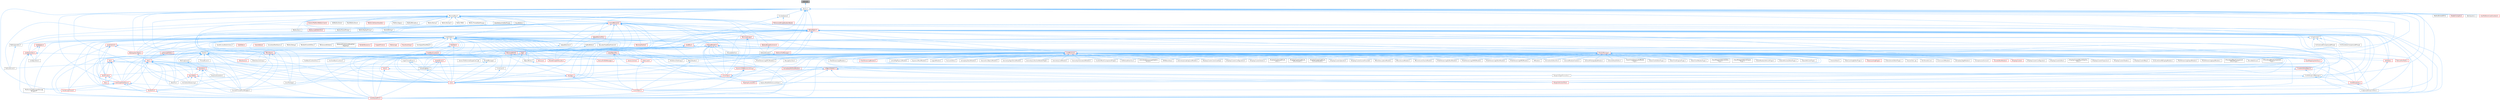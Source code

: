 digraph "IsTrivial.h"
{
 // INTERACTIVE_SVG=YES
 // LATEX_PDF_SIZE
  bgcolor="transparent";
  edge [fontname=Helvetica,fontsize=10,labelfontname=Helvetica,labelfontsize=10];
  node [fontname=Helvetica,fontsize=10,shape=box,height=0.2,width=0.4];
  Node1 [id="Node000001",label="IsTrivial.h",height=0.2,width=0.4,color="gray40", fillcolor="grey60", style="filled", fontcolor="black",tooltip=" "];
  Node1 -> Node2 [id="edge1_Node000001_Node000002",dir="back",color="steelblue1",style="solid",tooltip=" "];
  Node2 [id="Node000002",label="Atomic.h",height=0.2,width=0.4,color="grey40", fillcolor="white", style="filled",URL="$d3/d91/Atomic_8h.html",tooltip=" "];
  Node2 -> Node3 [id="edge2_Node000002_Node000003",dir="back",color="steelblue1",style="solid",tooltip=" "];
  Node3 [id="Node000003",label="AnimationStreaming.h",height=0.2,width=0.4,color="grey40", fillcolor="white", style="filled",URL="$d5/d44/AnimationStreaming_8h.html",tooltip=" "];
  Node2 -> Node4 [id="edge3_Node000002_Node000004",dir="back",color="steelblue1",style="solid",tooltip=" "];
  Node4 [id="Node000004",label="CircularQueue.h",height=0.2,width=0.4,color="grey40", fillcolor="white", style="filled",URL="$d7/d38/CircularQueue_8h.html",tooltip=" "];
  Node4 -> Node5 [id="edge4_Node000004_Node000005",dir="back",color="steelblue1",style="solid",tooltip=" "];
  Node5 [id="Node000005",label="Core.h",height=0.2,width=0.4,color="red", fillcolor="#FFF0F0", style="filled",URL="$d6/dd7/Core_8h.html",tooltip=" "];
  Node5 -> Node6 [id="edge5_Node000005_Node000006",dir="back",color="steelblue1",style="solid",tooltip=" "];
  Node6 [id="Node000006",label="CoreUObject.h",height=0.2,width=0.4,color="red", fillcolor="#FFF0F0", style="filled",URL="$d0/ded/CoreUObject_8h.html",tooltip=" "];
  Node4 -> Node14 [id="edge6_Node000004_Node000014",dir="back",color="steelblue1",style="solid",tooltip=" "];
  Node14 [id="Node000014",label="MetasoundArrayRandomNode.h",height=0.2,width=0.4,color="red", fillcolor="#FFF0F0", style="filled",URL="$d3/d94/MetasoundArrayRandomNode_8h.html",tooltip=" "];
  Node2 -> Node46 [id="edge7_Node000002_Node000046",dir="back",color="steelblue1",style="solid",tooltip=" "];
  Node46 [id="Node000046",label="Compression.h",height=0.2,width=0.4,color="grey40", fillcolor="white", style="filled",URL="$db/d9c/Compression_8h.html",tooltip=" "];
  Node46 -> Node47 [id="edge8_Node000046_Node000047",dir="back",color="steelblue1",style="solid",tooltip=" "];
  Node47 [id="Node000047",label="ArchiveLoadCompressedProxy.h",height=0.2,width=0.4,color="grey40", fillcolor="white", style="filled",URL="$d0/deb/ArchiveLoadCompressedProxy_8h.html",tooltip=" "];
  Node46 -> Node48 [id="edge9_Node000046_Node000048",dir="back",color="steelblue1",style="solid",tooltip=" "];
  Node48 [id="Node000048",label="ArchiveSaveCompressedProxy.h",height=0.2,width=0.4,color="grey40", fillcolor="white", style="filled",URL="$d4/dee/ArchiveSaveCompressedProxy_8h.html",tooltip=" "];
  Node46 -> Node49 [id="edge10_Node000046_Node000049",dir="back",color="steelblue1",style="solid",tooltip=" "];
  Node49 [id="Node000049",label="AsyncWork.h",height=0.2,width=0.4,color="red", fillcolor="#FFF0F0", style="filled",URL="$da/d9a/AsyncWork_8h.html",tooltip=" "];
  Node49 -> Node3 [id="edge11_Node000049_Node000003",dir="back",color="steelblue1",style="solid",tooltip=" "];
  Node49 -> Node5 [id="edge12_Node000049_Node000005",dir="back",color="steelblue1",style="solid",tooltip=" "];
  Node49 -> Node57 [id="edge13_Node000049_Node000057",dir="back",color="steelblue1",style="solid",tooltip=" "];
  Node57 [id="Node000057",label="CoreSharedPCH.h",height=0.2,width=0.4,color="red", fillcolor="#FFF0F0", style="filled",URL="$d8/de5/CoreSharedPCH_8h.html",tooltip=" "];
  Node49 -> Node471 [id="edge14_Node000049_Node000471",dir="back",color="steelblue1",style="solid",tooltip=" "];
  Node471 [id="Node000471",label="StatsFile.h",height=0.2,width=0.4,color="grey40", fillcolor="white", style="filled",URL="$d7/d3b/StatsFile_8h.html",tooltip=" "];
  Node46 -> Node5 [id="edge15_Node000046_Node000005",dir="back",color="steelblue1",style="solid",tooltip=" "];
  Node46 -> Node57 [id="edge16_Node000046_Node000057",dir="back",color="steelblue1",style="solid",tooltip=" "];
  Node46 -> Node471 [id="edge17_Node000046_Node000471",dir="back",color="steelblue1",style="solid",tooltip=" "];
  Node2 -> Node483 [id="edge18_Node000002_Node000483",dir="back",color="steelblue1",style="solid",tooltip=" "];
  Node483 [id="Node000483",label="CoreGlobals.h",height=0.2,width=0.4,color="grey40", fillcolor="white", style="filled",URL="$d5/d8c/CoreGlobals_8h.html",tooltip=" "];
  Node483 -> Node484 [id="edge19_Node000483_Node000484",dir="back",color="steelblue1",style="solid",tooltip=" "];
  Node484 [id="Node000484",label="AllocatorFixedSizeFreeList.h",height=0.2,width=0.4,color="grey40", fillcolor="white", style="filled",URL="$dd/d0d/AllocatorFixedSizeFreeList_8h.html",tooltip=" "];
  Node483 -> Node485 [id="edge20_Node000483_Node000485",dir="back",color="steelblue1",style="solid",tooltip=" "];
  Node485 [id="Node000485",label="App.h",height=0.2,width=0.4,color="red", fillcolor="#FFF0F0", style="filled",URL="$de/d8b/App_8h.html",tooltip=" "];
  Node485 -> Node5 [id="edge21_Node000485_Node000005",dir="back",color="steelblue1",style="solid",tooltip=" "];
  Node485 -> Node57 [id="edge22_Node000485_Node000057",dir="back",color="steelblue1",style="solid",tooltip=" "];
  Node485 -> Node487 [id="edge23_Node000485_Node000487",dir="back",color="steelblue1",style="solid",tooltip=" "];
  Node487 [id="Node000487",label="FeedbackContextAnsi.h",height=0.2,width=0.4,color="grey40", fillcolor="white", style="filled",URL="$de/d11/FeedbackContextAnsi_8h.html",tooltip=" "];
  Node485 -> Node492 [id="edge24_Node000485_Node000492",dir="back",color="steelblue1",style="solid",tooltip=" "];
  Node492 [id="Node000492",label="ParallelFor.h",height=0.2,width=0.4,color="red", fillcolor="#FFF0F0", style="filled",URL="$d2/da1/ParallelFor_8h.html",tooltip=" "];
  Node492 -> Node57 [id="edge25_Node000492_Node000057",dir="back",color="steelblue1",style="solid",tooltip=" "];
  Node485 -> Node1026 [id="edge26_Node000485_Node001026",dir="back",color="steelblue1",style="solid",tooltip=" "];
  Node1026 [id="Node001026",label="UnixFeedbackContext.h",height=0.2,width=0.4,color="grey40", fillcolor="white", style="filled",URL="$d2/db0/UnixFeedbackContext_8h.html",tooltip=" "];
  Node485 -> Node1027 [id="edge27_Node000485_Node001027",dir="back",color="steelblue1",style="solid",tooltip=" "];
  Node1027 [id="Node001027",label="UtilsCore.h",height=0.2,width=0.4,color="red", fillcolor="#FFF0F0", style="filled",URL="$d2/d12/UtilsCore_8h.html",tooltip=" "];
  Node483 -> Node1029 [id="edge28_Node000483_Node001029",dir="back",color="steelblue1",style="solid",tooltip=" "];
  Node1029 [id="Node001029",label="AssetAccessRestrictions.h",height=0.2,width=0.4,color="grey40", fillcolor="white", style="filled",URL="$d2/d86/AssetAccessRestrictions_8h.html",tooltip=" "];
  Node483 -> Node1030 [id="edge29_Node000483_Node001030",dir="back",color="steelblue1",style="solid",tooltip=" "];
  Node1030 [id="Node001030",label="BufferWriter.h",height=0.2,width=0.4,color="grey40", fillcolor="white", style="filled",URL="$de/d1c/BufferWriter_8h.html",tooltip=" "];
  Node1030 -> Node5 [id="edge30_Node001030_Node000005",dir="back",color="steelblue1",style="solid",tooltip=" "];
  Node483 -> Node1031 [id="edge31_Node000483_Node001031",dir="back",color="steelblue1",style="solid",tooltip=" "];
  Node1031 [id="Node001031",label="ConfigCacheIni.h",height=0.2,width=0.4,color="red", fillcolor="#FFF0F0", style="filled",URL="$dd/d3f/ConfigCacheIni_8h.html",tooltip=" "];
  Node1031 -> Node1032 [id="edge32_Node001031_Node001032",dir="back",color="steelblue1",style="solid",tooltip=" "];
  Node1032 [id="Node001032",label="ConfigContext.h",height=0.2,width=0.4,color="grey40", fillcolor="white", style="filled",URL="$d7/d2e/ConfigContext_8h.html",tooltip=" "];
  Node1031 -> Node5 [id="edge33_Node001031_Node000005",dir="back",color="steelblue1",style="solid",tooltip=" "];
  Node1031 -> Node57 [id="edge34_Node001031_Node000057",dir="back",color="steelblue1",style="solid",tooltip=" "];
  Node1031 -> Node1165 [id="edge35_Node001031_Node001165",dir="back",color="steelblue1",style="solid",tooltip=" "];
  Node1165 [id="Node001165",label="IPlatformFileManagedStorage\lWrapper.h",height=0.2,width=0.4,color="grey40", fillcolor="white", style="filled",URL="$db/d2e/IPlatformFileManagedStorageWrapper_8h.html",tooltip=" "];
  Node483 -> Node1032 [id="edge36_Node000483_Node001032",dir="back",color="steelblue1",style="solid",tooltip=" "];
  Node483 -> Node1171 [id="edge37_Node000483_Node001171",dir="back",color="steelblue1",style="solid",tooltip=" "];
  Node1171 [id="Node001171",label="ConfigTypes.h",height=0.2,width=0.4,color="red", fillcolor="#FFF0F0", style="filled",URL="$df/da3/ConfigTypes_8h.html",tooltip=" "];
  Node1171 -> Node1031 [id="edge38_Node001171_Node001031",dir="back",color="steelblue1",style="solid",tooltip=" "];
  Node1171 -> Node1032 [id="edge39_Node001171_Node001032",dir="back",color="steelblue1",style="solid",tooltip=" "];
  Node483 -> Node1173 [id="edge40_Node000483_Node001173",dir="back",color="steelblue1",style="solid",tooltip=" "];
  Node1173 [id="Node001173",label="CookStats.h",height=0.2,width=0.4,color="red", fillcolor="#FFF0F0", style="filled",URL="$dc/d35/CookStats_8h.html",tooltip=" "];
  Node483 -> Node5 [id="edge41_Node000483_Node000005",dir="back",color="steelblue1",style="solid",tooltip=" "];
  Node483 -> Node1177 [id="edge42_Node000483_Node001177",dir="back",color="steelblue1",style="solid",tooltip=" "];
  Node1177 [id="Node001177",label="CoreMinimal.h",height=0.2,width=0.4,color="red", fillcolor="#FFF0F0", style="filled",URL="$d7/d67/CoreMinimal_8h.html",tooltip=" "];
  Node1177 -> Node1196 [id="edge43_Node001177_Node001196",dir="back",color="steelblue1",style="solid",tooltip=" "];
  Node1196 [id="Node001196",label="AIModule.h",height=0.2,width=0.4,color="grey40", fillcolor="white", style="filled",URL="$d9/df1/AIModule_8h.html",tooltip=" "];
  Node1177 -> Node944 [id="edge44_Node001177_Node000944",dir="back",color="steelblue1",style="solid",tooltip=" "];
  Node944 [id="Node000944",label="AnimationEditorUtils.h",height=0.2,width=0.4,color="grey40", fillcolor="white", style="filled",URL="$df/d23/AnimationEditorUtils_8h.html",tooltip=" "];
  Node1177 -> Node3 [id="edge45_Node001177_Node000003",dir="back",color="steelblue1",style="solid",tooltip=" "];
  Node1177 -> Node2842 [id="edge46_Node001177_Node002842",dir="back",color="steelblue1",style="solid",tooltip=" "];
  Node2842 [id="Node002842",label="BlueprintActionFilter.h",height=0.2,width=0.4,color="red", fillcolor="#FFF0F0", style="filled",URL="$d5/d2a/BlueprintActionFilter_8h.html",tooltip=" "];
  Node1177 -> Node1951 [id="edge47_Node001177_Node001951",dir="back",color="steelblue1",style="solid",tooltip=" "];
  Node1951 [id="Node001951",label="BlueprintTypePromotion.h",height=0.2,width=0.4,color="grey40", fillcolor="white", style="filled",URL="$d2/d23/BlueprintTypePromotion_8h.html",tooltip=" "];
  Node1177 -> Node3216 [id="edge48_Node001177_Node003216",dir="back",color="steelblue1",style="solid",tooltip=" "];
  Node3216 [id="Node003216",label="BulkData.h",height=0.2,width=0.4,color="red", fillcolor="#FFF0F0", style="filled",URL="$d4/d8e/BulkData_8h.html",tooltip=" "];
  Node3216 -> Node6 [id="edge49_Node003216_Node000006",dir="back",color="steelblue1",style="solid",tooltip=" "];
  Node1177 -> Node3252 [id="edge50_Node001177_Node003252",dir="back",color="steelblue1",style="solid",tooltip=" "];
  Node3252 [id="Node003252",label="CameraModularFeature.h",height=0.2,width=0.4,color="grey40", fillcolor="white", style="filled",URL="$dc/d79/CameraModularFeature_8h.html",tooltip=" "];
  Node1177 -> Node3254 [id="edge51_Node001177_Node003254",dir="back",color="steelblue1",style="solid",tooltip=" "];
  Node3254 [id="Node003254",label="CameraPhotographyModule.h",height=0.2,width=0.4,color="grey40", fillcolor="white", style="filled",URL="$dc/d3c/CameraPhotographyModule_8h.html",tooltip=" "];
  Node1177 -> Node3313 [id="edge52_Node001177_Node003313",dir="back",color="steelblue1",style="solid",tooltip=" "];
  Node3313 [id="Node003313",label="CelestialVaultEditor.h",height=0.2,width=0.4,color="grey40", fillcolor="white", style="filled",URL="$da/ddc/CelestialVaultEditor_8h.html",tooltip=" "];
  Node1177 -> Node3344 [id="edge53_Node001177_Node003344",dir="back",color="steelblue1",style="solid",tooltip=" "];
  Node3344 [id="Node003344",label="ChaosFleshDeprecatedNodes\lPlugin.h",height=0.2,width=0.4,color="grey40", fillcolor="white", style="filled",URL="$d9/d1d/ChaosFleshDeprecatedNodesPlugin_8h.html",tooltip=" "];
  Node1177 -> Node3345 [id="edge54_Node001177_Node003345",dir="back",color="steelblue1",style="solid",tooltip=" "];
  Node3345 [id="Node003345",label="ChaosFleshEditorPlugin.h",height=0.2,width=0.4,color="grey40", fillcolor="white", style="filled",URL="$d1/dea/ChaosFleshEditorPlugin_8h.html",tooltip=" "];
  Node1177 -> Node3346 [id="edge55_Node001177_Node003346",dir="back",color="steelblue1",style="solid",tooltip=" "];
  Node3346 [id="Node003346",label="ChaosFleshEnginePlugin.h",height=0.2,width=0.4,color="grey40", fillcolor="white", style="filled",URL="$dc/da6/ChaosFleshEnginePlugin_8h.html",tooltip=" "];
  Node1177 -> Node3358 [id="edge56_Node001177_Node003358",dir="back",color="steelblue1",style="solid",tooltip=" "];
  Node3358 [id="Node003358",label="ChaosFleshNodesPlugin.h",height=0.2,width=0.4,color="grey40", fillcolor="white", style="filled",URL="$d8/d29/ChaosFleshNodesPlugin_8h.html",tooltip=" "];
  Node1177 -> Node3372 [id="edge57_Node001177_Node003372",dir="back",color="steelblue1",style="solid",tooltip=" "];
  Node3372 [id="Node003372",label="ChaosModularVehicleEditor\lPlugin.h",height=0.2,width=0.4,color="grey40", fillcolor="white", style="filled",URL="$d0/dfb/ChaosModularVehicleEditorPlugin_8h.html",tooltip=" "];
  Node1177 -> Node3373 [id="edge58_Node001177_Node003373",dir="back",color="steelblue1",style="solid",tooltip=" "];
  Node3373 [id="Node003373",label="ChaosModularVehicleEngine\lPlugin.h",height=0.2,width=0.4,color="grey40", fillcolor="white", style="filled",URL="$d8/dc1/ChaosModularVehicleEnginePlugin_8h.html",tooltip=" "];
  Node1177 -> Node3374 [id="edge59_Node001177_Node003374",dir="back",color="steelblue1",style="solid",tooltip=" "];
  Node3374 [id="Node003374",label="ChaosModularVehiclePlugin.h",height=0.2,width=0.4,color="grey40", fillcolor="white", style="filled",URL="$db/db1/ChaosModularVehiclePlugin_8h.html",tooltip=" "];
  Node1177 -> Node3377 [id="edge60_Node001177_Node003377",dir="back",color="steelblue1",style="solid",tooltip=" "];
  Node3377 [id="Node003377",label="ChaosVehiclesEditorPlugin.h",height=0.2,width=0.4,color="grey40", fillcolor="white", style="filled",URL="$d9/da4/ChaosVehiclesEditorPlugin_8h.html",tooltip=" "];
  Node1177 -> Node3379 [id="edge61_Node001177_Node003379",dir="back",color="steelblue1",style="solid",tooltip=" "];
  Node3379 [id="Node003379",label="ChaosVehiclesPlugin.h",height=0.2,width=0.4,color="grey40", fillcolor="white", style="filled",URL="$d8/d33/ChaosVehiclesPlugin_8h.html",tooltip=" "];
  Node1177 -> Node3910 [id="edge62_Node001177_Node003910",dir="back",color="steelblue1",style="solid",tooltip=" "];
  Node3910 [id="Node003910",label="ControlRigPhysicsModule.h",height=0.2,width=0.4,color="grey40", fillcolor="white", style="filled",URL="$d9/d4c/ControlRigPhysicsModule_8h.html",tooltip=" "];
  Node1177 -> Node5 [id="edge63_Node001177_Node000005",dir="back",color="steelblue1",style="solid",tooltip=" "];
  Node1177 -> Node57 [id="edge64_Node001177_Node000057",dir="back",color="steelblue1",style="solid",tooltip=" "];
  Node1177 -> Node3321 [id="edge65_Node001177_Node003321",dir="back",color="steelblue1",style="solid",tooltip=" "];
  Node3321 [id="Node003321",label="DemoNetDriver.h",height=0.2,width=0.4,color="grey40", fillcolor="white", style="filled",URL="$df/df9/DemoNetDriver_8h.html",tooltip=" "];
  Node1177 -> Node4139 [id="edge66_Node001177_Node004139",dir="back",color="steelblue1",style="solid",tooltip=" "];
  Node4139 [id="Node004139",label="DeviceProfileManager.h",height=0.2,width=0.4,color="red", fillcolor="#FFF0F0", style="filled",URL="$db/d84/DeviceProfileManager_8h.html",tooltip=" "];
  Node1177 -> Node4365 [id="edge67_Node001177_Node004365",dir="back",color="steelblue1",style="solid",tooltip=" "];
  Node4365 [id="Node004365",label="DynamicMeshModule.h",height=0.2,width=0.4,color="grey40", fillcolor="white", style="filled",URL="$d1/d3b/DynamicMeshModule_8h.html",tooltip=" "];
  Node1177 -> Node4603 [id="edge68_Node001177_Node004603",dir="back",color="steelblue1",style="solid",tooltip=" "];
  Node4603 [id="Node004603",label="EngineModule.h",height=0.2,width=0.4,color="grey40", fillcolor="white", style="filled",URL="$d7/dc6/EngineModule_8h.html",tooltip=" "];
  Node1177 -> Node2755 [id="edge69_Node001177_Node002755",dir="back",color="steelblue1",style="solid",tooltip=" "];
  Node2755 [id="Node002755",label="FindInBlueprintManager.h",height=0.2,width=0.4,color="grey40", fillcolor="white", style="filled",URL="$db/d3b/FindInBlueprintManager_8h.html",tooltip=" "];
  Node2755 -> Node1949 [id="edge70_Node002755_Node001949",dir="back",color="steelblue1",style="solid",tooltip=" "];
  Node1949 [id="Node001949",label="FindInBlueprints.h",height=0.2,width=0.4,color="red", fillcolor="#FFF0F0", style="filled",URL="$d0/d27/FindInBlueprints_8h.html",tooltip=" "];
  Node1949 -> Node1952 [id="edge71_Node001949_Node001952",dir="back",color="steelblue1",style="solid",tooltip=" "];
  Node1952 [id="Node001952",label="ImaginaryBlueprintData.h",height=0.2,width=0.4,color="grey40", fillcolor="white", style="filled",URL="$d9/d16/ImaginaryBlueprintData_8h.html",tooltip=" "];
  Node2755 -> Node1952 [id="edge72_Node002755_Node001952",dir="back",color="steelblue1",style="solid",tooltip=" "];
  Node2755 -> Node2756 [id="edge73_Node002755_Node002756",dir="back",color="steelblue1",style="solid",tooltip=" "];
  Node2756 [id="Node002756",label="ReplaceNodeReferencesHelper.h",height=0.2,width=0.4,color="grey40", fillcolor="white", style="filled",URL="$de/d84/ReplaceNodeReferencesHelper_8h.html",tooltip=" "];
  Node1177 -> Node1949 [id="edge74_Node001177_Node001949",dir="back",color="steelblue1",style="solid",tooltip=" "];
  Node1177 -> Node411 [id="edge75_Node001177_Node000411",dir="back",color="steelblue1",style="solid",tooltip=" "];
  Node411 [id="Node000411",label="FractureEditor.h",height=0.2,width=0.4,color="grey40", fillcolor="white", style="filled",URL="$db/df2/FractureEditor_8h.html",tooltip=" "];
  Node1177 -> Node6218 [id="edge76_Node001177_Node006218",dir="back",color="steelblue1",style="solid",tooltip=" "];
  Node6218 [id="Node006218",label="GameplayAbilitiesModule.h",height=0.2,width=0.4,color="red", fillcolor="#FFF0F0", style="filled",URL="$d3/d9a/GameplayAbilitiesModule_8h.html",tooltip=" "];
  Node1177 -> Node4083 [id="edge77_Node001177_Node004083",dir="back",color="steelblue1",style="solid",tooltip=" "];
  Node4083 [id="Node004083",label="GameplayTagsModule.h",height=0.2,width=0.4,color="grey40", fillcolor="white", style="filled",URL="$dc/d65/GameplayTagsModule_8h.html",tooltip=" "];
  Node1177 -> Node6227 [id="edge78_Node001177_Node006227",dir="back",color="steelblue1",style="solid",tooltip=" "];
  Node6227 [id="Node006227",label="GameplayTasksModule.h",height=0.2,width=0.4,color="grey40", fillcolor="white", style="filled",URL="$df/de6/GameplayTasksModule_8h.html",tooltip=" "];
  Node1177 -> Node6232 [id="edge79_Node001177_Node006232",dir="back",color="steelblue1",style="solid",tooltip=" "];
  Node6232 [id="Node006232",label="GenericOctree.h",height=0.2,width=0.4,color="red", fillcolor="#FFF0F0", style="filled",URL="$de/de6/GenericOctree_8h.html",tooltip=" "];
  Node1177 -> Node6244 [id="edge80_Node001177_Node006244",dir="back",color="steelblue1",style="solid",tooltip=" "];
  Node6244 [id="Node006244",label="GeometricObjectsModule.h",height=0.2,width=0.4,color="grey40", fillcolor="white", style="filled",URL="$d4/d44/GeometricObjectsModule_8h.html",tooltip=" "];
  Node1177 -> Node6253 [id="edge81_Node001177_Node006253",dir="back",color="steelblue1",style="solid",tooltip=" "];
  Node6253 [id="Node006253",label="GeometryAlgorithmsModule.h",height=0.2,width=0.4,color="grey40", fillcolor="white", style="filled",URL="$d2/d4c/GeometryAlgorithmsModule_8h.html",tooltip=" "];
  Node1177 -> Node6266 [id="edge82_Node001177_Node006266",dir="back",color="steelblue1",style="solid",tooltip=" "];
  Node6266 [id="Node006266",label="GeometryCollectionNodesPlugin.h",height=0.2,width=0.4,color="grey40", fillcolor="white", style="filled",URL="$dc/d4a/GeometryCollectionNodesPlugin_8h.html",tooltip=" "];
  Node1177 -> Node6275 [id="edge83_Node001177_Node006275",dir="back",color="steelblue1",style="solid",tooltip=" "];
  Node6275 [id="Node006275",label="GeometryCoreModule.h",height=0.2,width=0.4,color="grey40", fillcolor="white", style="filled",URL="$de/da5/GeometryCoreModule_8h.html",tooltip=" "];
  Node1177 -> Node6276 [id="edge84_Node001177_Node006276",dir="back",color="steelblue1",style="solid",tooltip=" "];
  Node6276 [id="Node006276",label="GeometryFrameworkModule.h",height=0.2,width=0.4,color="grey40", fillcolor="white", style="filled",URL="$d2/d63/GeometryFrameworkModule_8h.html",tooltip=" "];
  Node1177 -> Node6277 [id="edge85_Node001177_Node006277",dir="back",color="steelblue1",style="solid",tooltip=" "];
  Node6277 [id="Node006277",label="GeometryProcessingAdapters\lModule.h",height=0.2,width=0.4,color="grey40", fillcolor="white", style="filled",URL="$d8/d08/GeometryProcessingAdaptersModule_8h.html",tooltip=" "];
  Node1177 -> Node6278 [id="edge86_Node001177_Node006278",dir="back",color="steelblue1",style="solid",tooltip=" "];
  Node6278 [id="Node006278",label="GeometryScriptingCoreModule.h",height=0.2,width=0.4,color="grey40", fillcolor="white", style="filled",URL="$da/d59/GeometryScriptingCoreModule_8h.html",tooltip=" "];
  Node1177 -> Node6292 [id="edge87_Node001177_Node006292",dir="back",color="steelblue1",style="solid",tooltip=" "];
  Node6292 [id="Node006292",label="HDRIBackdrop.h",height=0.2,width=0.4,color="grey40", fillcolor="white", style="filled",URL="$d7/d73/HDRIBackdrop_8h.html",tooltip=" "];
  Node1177 -> Node6425 [id="edge88_Node001177_Node006425",dir="back",color="steelblue1",style="solid",tooltip=" "];
  Node6425 [id="Node006425",label="HotReloadInterface.h",height=0.2,width=0.4,color="grey40", fillcolor="white", style="filled",URL="$d8/dda/HotReloadInterface_8h.html",tooltip=" "];
  Node1177 -> Node6439 [id="edge89_Node001177_Node006439",dir="back",color="steelblue1",style="solid",tooltip=" "];
  Node6439 [id="Node006439",label="ICustomMeshComponentPlugin.h",height=0.2,width=0.4,color="grey40", fillcolor="white", style="filled",URL="$d3/d03/ICustomMeshComponentPlugin_8h.html",tooltip=" "];
  Node1177 -> Node6449 [id="edge90_Node001177_Node006449",dir="back",color="steelblue1",style="solid",tooltip=" "];
  Node6449 [id="Node006449",label="IDisplayClusterColorGrading.h",height=0.2,width=0.4,color="grey40", fillcolor="white", style="filled",URL="$d5/d11/IDisplayClusterColorGrading_8h.html",tooltip=" "];
  Node1177 -> Node6451 [id="edge91_Node001177_Node006451",dir="back",color="steelblue1",style="solid",tooltip=" "];
  Node6451 [id="Node006451",label="IDisplayClusterConfiguration.h",height=0.2,width=0.4,color="grey40", fillcolor="white", style="filled",URL="$db/d76/IDisplayClusterConfiguration_8h.html",tooltip=" "];
  Node1177 -> Node6464 [id="edge92_Node001177_Node006464",dir="back",color="steelblue1",style="solid",tooltip=" "];
  Node6464 [id="Node006464",label="IDisplayClusterDetails.h",height=0.2,width=0.4,color="grey40", fillcolor="white", style="filled",URL="$d7/dd0/IDisplayClusterDetails_8h.html",tooltip=" "];
  Node1177 -> Node4192 [id="edge93_Node001177_Node004192",dir="back",color="steelblue1",style="solid",tooltip=" "];
  Node4192 [id="Node004192",label="IDisplayClusterLightCard\lEditor.h",height=0.2,width=0.4,color="grey40", fillcolor="white", style="filled",URL="$d8/df4/IDisplayClusterLightCardEditor_8h.html",tooltip=" "];
  Node1177 -> Node6466 [id="edge94_Node001177_Node006466",dir="back",color="steelblue1",style="solid",tooltip=" "];
  Node6466 [id="Node006466",label="IDisplayClusterLightCard\lEditorShaders.h",height=0.2,width=0.4,color="grey40", fillcolor="white", style="filled",URL="$d6/d4e/IDisplayClusterLightCardEditorShaders_8h.html",tooltip=" "];
  Node1177 -> Node6467 [id="edge95_Node001177_Node006467",dir="back",color="steelblue1",style="solid",tooltip=" "];
  Node6467 [id="Node006467",label="IDisplayClusterLightCard\lExtenderModule.h",height=0.2,width=0.4,color="grey40", fillcolor="white", style="filled",URL="$df/da7/IDisplayClusterLightCardExtenderModule_8h.html",tooltip=" "];
  Node1177 -> Node6469 [id="edge96_Node001177_Node006469",dir="back",color="steelblue1",style="solid",tooltip=" "];
  Node6469 [id="Node006469",label="IDisplayClusterOperator.h",height=0.2,width=0.4,color="grey40", fillcolor="white", style="filled",URL="$dc/d99/IDisplayClusterOperator_8h.html",tooltip=" "];
  Node1177 -> Node2721 [id="edge97_Node001177_Node002721",dir="back",color="steelblue1",style="solid",tooltip=" "];
  Node2721 [id="Node002721",label="IDisplayClusterScenePreview.h",height=0.2,width=0.4,color="grey40", fillcolor="white", style="filled",URL="$dc/dce/IDisplayClusterScenePreview_8h.html",tooltip=" "];
  Node1177 -> Node6499 [id="edge98_Node001177_Node006499",dir="back",color="steelblue1",style="solid",tooltip=" "];
  Node6499 [id="Node006499",label="IMeshDescriptionModule.h",height=0.2,width=0.4,color="grey40", fillcolor="white", style="filled",URL="$d5/d6a/IMeshDescriptionModule_8h.html",tooltip=" "];
  Node1177 -> Node6501 [id="edge99_Node001177_Node006501",dir="back",color="steelblue1",style="solid",tooltip=" "];
  Node6501 [id="Node006501",label="IMovieSceneModule.h",height=0.2,width=0.4,color="grey40", fillcolor="white", style="filled",URL="$d3/d85/IMovieSceneModule_8h.html",tooltip=" "];
  Node1177 -> Node6504 [id="edge100_Node001177_Node006504",dir="back",color="steelblue1",style="solid",tooltip=" "];
  Node6504 [id="Node006504",label="IMovieSceneTracksModule.h",height=0.2,width=0.4,color="grey40", fillcolor="white", style="filled",URL="$d9/d95/IMovieSceneTracksModule_8h.html",tooltip=" "];
  Node1177 -> Node5131 [id="edge101_Node001177_Node005131",dir="back",color="steelblue1",style="solid",tooltip=" "];
  Node5131 [id="Node005131",label="IPixelStreaming2EditorModule.h",height=0.2,width=0.4,color="grey40", fillcolor="white", style="filled",URL="$d3/d62/IPixelStreaming2EditorModule_8h.html",tooltip=" "];
  Node1177 -> Node6519 [id="edge102_Node001177_Node006519",dir="back",color="steelblue1",style="solid",tooltip=" "];
  Node6519 [id="Node006519",label="IPixelStreaming2HMDModule.h",height=0.2,width=0.4,color="grey40", fillcolor="white", style="filled",URL="$d9/dda/IPixelStreaming2HMDModule_8h.html",tooltip=" "];
  Node1177 -> Node4905 [id="edge103_Node001177_Node004905",dir="back",color="steelblue1",style="solid",tooltip=" "];
  Node4905 [id="Node004905",label="IPixelStreaming2RTCModule.h",height=0.2,width=0.4,color="grey40", fillcolor="white", style="filled",URL="$db/dab/IPixelStreaming2RTCModule_8h.html",tooltip=" "];
  Node1177 -> Node5133 [id="edge104_Node001177_Node005133",dir="back",color="steelblue1",style="solid",tooltip=" "];
  Node5133 [id="Node005133",label="IPixelStreamingEditorModule.h",height=0.2,width=0.4,color="grey40", fillcolor="white", style="filled",URL="$da/dcc/IPixelStreamingEditorModule_8h.html",tooltip=" "];
  Node1177 -> Node3461 [id="edge105_Node001177_Node003461",dir="back",color="steelblue1",style="solid",tooltip=" "];
  Node3461 [id="Node003461",label="IPixelStreamingHMDModule.h",height=0.2,width=0.4,color="grey40", fillcolor="white", style="filled",URL="$de/d25/IPixelStreamingHMDModule_8h.html",tooltip=" "];
  Node1177 -> Node2170 [id="edge106_Node001177_Node002170",dir="back",color="steelblue1",style="solid",tooltip=" "];
  Node2170 [id="Node002170",label="IPixelStreamingModule.h",height=0.2,width=0.4,color="red", fillcolor="#FFF0F0", style="filled",URL="$d2/d87/IPixelStreamingModule_8h.html",tooltip=" "];
  Node1177 -> Node1952 [id="edge107_Node001177_Node001952",dir="back",color="steelblue1",style="solid",tooltip=" "];
  Node1177 -> Node5263 [id="edge108_Node001177_Node005263",dir="back",color="steelblue1",style="solid",tooltip=" "];
  Node5263 [id="Node005263",label="LinkerLoad.h",height=0.2,width=0.4,color="red", fillcolor="#FFF0F0", style="filled",URL="$d7/def/LinkerLoad_8h.html",tooltip=" "];
  Node5263 -> Node6 [id="edge109_Node005263_Node000006",dir="back",color="steelblue1",style="solid",tooltip=" "];
  Node1177 -> Node6881 [id="edge110_Node001177_Node006881",dir="back",color="steelblue1",style="solid",tooltip=" "];
  Node6881 [id="Node006881",label="ObjectReader.h",height=0.2,width=0.4,color="grey40", fillcolor="white", style="filled",URL="$de/d04/ObjectReader_8h.html",tooltip=" "];
  Node6881 -> Node6 [id="edge111_Node006881_Node000006",dir="back",color="steelblue1",style="solid",tooltip=" "];
  Node1177 -> Node6885 [id="edge112_Node001177_Node006885",dir="back",color="steelblue1",style="solid",tooltip=" "];
  Node6885 [id="Node006885",label="ObjectWriter.h",height=0.2,width=0.4,color="grey40", fillcolor="white", style="filled",URL="$db/dfd/ObjectWriter_8h.html",tooltip=" "];
  Node6885 -> Node6 [id="edge113_Node006885_Node000006",dir="back",color="steelblue1",style="solid",tooltip=" "];
  Node1177 -> Node6889 [id="edge114_Node001177_Node006889",dir="back",color="steelblue1",style="solid",tooltip=" "];
  Node6889 [id="Node006889",label="Package.h",height=0.2,width=0.4,color="red", fillcolor="#FFF0F0", style="filled",URL="$dd/d79/Package_8h.html",tooltip=" "];
  Node6889 -> Node6 [id="edge115_Node006889_Node000006",dir="back",color="steelblue1",style="solid",tooltip=" "];
  Node6889 -> Node6133 [id="edge116_Node006889_Node006133",dir="back",color="steelblue1",style="solid",tooltip=" "];
  Node6133 [id="Node006133",label="SavePackage.h",height=0.2,width=0.4,color="grey40", fillcolor="white", style="filled",URL="$d7/d0a/SavePackage_8h.html",tooltip=" "];
  Node1177 -> Node6916 [id="edge117_Node001177_Node006916",dir="back",color="steelblue1",style="solid",tooltip=" "];
  Node6916 [id="Node006916",label="ParticlePerfStats.h",height=0.2,width=0.4,color="red", fillcolor="#FFF0F0", style="filled",URL="$dd/df4/ParticlePerfStats_8h.html",tooltip=" "];
  Node1177 -> Node5633 [id="edge118_Node001177_Node005633",dir="back",color="steelblue1",style="solid",tooltip=" "];
  Node5633 [id="Node005633",label="PropertyAccessUtil.h",height=0.2,width=0.4,color="red", fillcolor="#FFF0F0", style="filled",URL="$dd/d5d/PropertyAccessUtil_8h.html",tooltip=" "];
  Node1177 -> Node6388 [id="edge119_Node001177_Node006388",dir="back",color="steelblue1",style="solid",tooltip=" "];
  Node6388 [id="Node006388",label="QueuedThreadPoolWrapper.h",height=0.2,width=0.4,color="grey40", fillcolor="white", style="filled",URL="$dc/d5f/QueuedThreadPoolWrapper_8h.html",tooltip=" "];
  Node1177 -> Node7012 [id="edge120_Node001177_Node007012",dir="back",color="steelblue1",style="solid",tooltip=" "];
  Node7012 [id="Node007012",label="RenderGraphAllocator.h",height=0.2,width=0.4,color="red", fillcolor="#FFF0F0", style="filled",URL="$d4/da7/RenderGraphAllocator_8h.html",tooltip=" "];
  Node1177 -> Node6312 [id="edge121_Node001177_Node006312",dir="back",color="steelblue1",style="solid",tooltip=" "];
  Node6312 [id="Node006312",label="RenderingThread.h",height=0.2,width=0.4,color="red", fillcolor="#FFF0F0", style="filled",URL="$dc/df7/RenderingThread_8h.html",tooltip=" "];
  Node1177 -> Node2756 [id="edge122_Node001177_Node002756",dir="back",color="steelblue1",style="solid",tooltip=" "];
  Node1177 -> Node5147 [id="edge123_Node001177_Node005147",dir="back",color="steelblue1",style="solid",tooltip=" "];
  Node5147 [id="Node005147",label="TickableEditorObject.h",height=0.2,width=0.4,color="red", fillcolor="#FFF0F0", style="filled",URL="$d9/d90/TickableEditorObject_8h.html",tooltip=" "];
  Node5147 -> Node2755 [id="edge124_Node005147_Node002755",dir="back",color="steelblue1",style="solid",tooltip=" "];
  Node5147 -> Node2756 [id="edge125_Node005147_Node002756",dir="back",color="steelblue1",style="solid",tooltip=" "];
  Node1177 -> Node7293 [id="edge126_Node001177_Node007293",dir="back",color="steelblue1",style="solid",tooltip=" "];
  Node7293 [id="Node007293",label="UVEditorUXSettings.h",height=0.2,width=0.4,color="grey40", fillcolor="white", style="filled",URL="$d3/d9f/UVEditorUXSettings_8h.html",tooltip=" "];
  Node1177 -> Node1027 [id="edge127_Node001177_Node001027",dir="back",color="steelblue1",style="solid",tooltip=" "];
  Node483 -> Node7371 [id="edge128_Node000483_Node007371",dir="back",color="steelblue1",style="solid",tooltip=" "];
  Node7371 [id="Node007371",label="CoreMisc.h",height=0.2,width=0.4,color="red", fillcolor="#FFF0F0", style="filled",URL="$d8/d97/CoreMisc_8h.html",tooltip=" "];
  Node7371 -> Node485 [id="edge129_Node007371_Node000485",dir="back",color="steelblue1",style="solid",tooltip=" "];
  Node7371 -> Node5 [id="edge130_Node007371_Node000005",dir="back",color="steelblue1",style="solid",tooltip=" "];
  Node7371 -> Node57 [id="edge131_Node007371_Node000057",dir="back",color="steelblue1",style="solid",tooltip=" "];
  Node7371 -> Node7373 [id="edge132_Node007371_Node007373",dir="back",color="steelblue1",style="solid",tooltip=" "];
  Node7373 [id="Node007373",label="ModuleManager.h",height=0.2,width=0.4,color="red", fillcolor="#FFF0F0", style="filled",URL="$d3/dd3/ModuleManager_8h.html",tooltip=" "];
  Node7373 -> Node1196 [id="edge133_Node007373_Node001196",dir="back",color="steelblue1",style="solid",tooltip=" "];
  Node7373 -> Node944 [id="edge134_Node007373_Node000944",dir="back",color="steelblue1",style="solid",tooltip=" "];
  Node7373 -> Node7374 [id="edge135_Node007373_Node007374",dir="back",color="steelblue1",style="solid",tooltip=" "];
  Node7374 [id="Node007374",label="AssetRegistryInterface.h",height=0.2,width=0.4,color="red", fillcolor="#FFF0F0", style="filled",URL="$d5/d26/AssetRegistryInterface_8h.html",tooltip=" "];
  Node7373 -> Node2842 [id="edge136_Node007373_Node002842",dir="back",color="steelblue1",style="solid",tooltip=" "];
  Node7373 -> Node1951 [id="edge137_Node007373_Node001951",dir="back",color="steelblue1",style="solid",tooltip=" "];
  Node7373 -> Node3252 [id="edge138_Node007373_Node003252",dir="back",color="steelblue1",style="solid",tooltip=" "];
  Node7373 -> Node3254 [id="edge139_Node007373_Node003254",dir="back",color="steelblue1",style="solid",tooltip=" "];
  Node7373 -> Node7375 [id="edge140_Node007373_Node007375",dir="back",color="steelblue1",style="solid",tooltip=" "];
  Node7375 [id="Node007375",label="CelestialVault.h",height=0.2,width=0.4,color="grey40", fillcolor="white", style="filled",URL="$d8/d37/CelestialVault_8h.html",tooltip=" "];
  Node7373 -> Node3313 [id="edge141_Node007373_Node003313",dir="back",color="steelblue1",style="solid",tooltip=" "];
  Node7373 -> Node7376 [id="edge142_Node007373_Node007376",dir="back",color="steelblue1",style="solid",tooltip=" "];
  Node7376 [id="Node007376",label="ChaosCachingEditorPlugin.h",height=0.2,width=0.4,color="grey40", fillcolor="white", style="filled",URL="$db/d55/ChaosCachingEditorPlugin_8h.html",tooltip=" "];
  Node7373 -> Node7377 [id="edge143_Node007373_Node007377",dir="back",color="steelblue1",style="solid",tooltip=" "];
  Node7377 [id="Node007377",label="ChaosCachingPlugin.h",height=0.2,width=0.4,color="red", fillcolor="#FFF0F0", style="filled",URL="$d3/dc8/ChaosCachingPlugin_8h.html",tooltip=" "];
  Node7373 -> Node3344 [id="edge144_Node007373_Node003344",dir="back",color="steelblue1",style="solid",tooltip=" "];
  Node7373 -> Node3345 [id="edge145_Node007373_Node003345",dir="back",color="steelblue1",style="solid",tooltip=" "];
  Node7373 -> Node3346 [id="edge146_Node007373_Node003346",dir="back",color="steelblue1",style="solid",tooltip=" "];
  Node7373 -> Node3358 [id="edge147_Node007373_Node003358",dir="back",color="steelblue1",style="solid",tooltip=" "];
  Node7373 -> Node3372 [id="edge148_Node007373_Node003372",dir="back",color="steelblue1",style="solid",tooltip=" "];
  Node7373 -> Node3373 [id="edge149_Node007373_Node003373",dir="back",color="steelblue1",style="solid",tooltip=" "];
  Node7373 -> Node3374 [id="edge150_Node007373_Node003374",dir="back",color="steelblue1",style="solid",tooltip=" "];
  Node7373 -> Node7380 [id="edge151_Node007373_Node007380",dir="back",color="steelblue1",style="solid",tooltip=" "];
  Node7380 [id="Node007380",label="ChaosSolverEditorPlugin.h",height=0.2,width=0.4,color="grey40", fillcolor="white", style="filled",URL="$d9/d01/ChaosSolverEditorPlugin_8h.html",tooltip=" "];
  Node7373 -> Node3377 [id="edge152_Node007373_Node003377",dir="back",color="steelblue1",style="solid",tooltip=" "];
  Node7373 -> Node3379 [id="edge153_Node007373_Node003379",dir="back",color="steelblue1",style="solid",tooltip=" "];
  Node7373 -> Node3910 [id="edge154_Node007373_Node003910",dir="back",color="steelblue1",style="solid",tooltip=" "];
  Node7373 -> Node57 [id="edge155_Node007373_Node000057",dir="back",color="steelblue1",style="solid",tooltip=" "];
  Node7373 -> Node6 [id="edge156_Node007373_Node000006",dir="back",color="steelblue1",style="solid",tooltip=" "];
  Node7373 -> Node4365 [id="edge157_Node007373_Node004365",dir="back",color="steelblue1",style="solid",tooltip=" "];
  Node7373 -> Node4603 [id="edge158_Node007373_Node004603",dir="back",color="steelblue1",style="solid",tooltip=" "];
  Node7373 -> Node411 [id="edge159_Node007373_Node000411",dir="back",color="steelblue1",style="solid",tooltip=" "];
  Node7373 -> Node324 [id="edge160_Node007373_Node000324",dir="back",color="steelblue1",style="solid",tooltip=" "];
  Node324 [id="Node000324",label="FractureTool.cpp",height=0.2,width=0.4,color="grey40", fillcolor="white", style="filled",URL="$dc/d9a/FractureTool_8cpp.html",tooltip=" "];
  Node7373 -> Node6218 [id="edge161_Node007373_Node006218",dir="back",color="steelblue1",style="solid",tooltip=" "];
  Node7373 -> Node4083 [id="edge162_Node007373_Node004083",dir="back",color="steelblue1",style="solid",tooltip=" "];
  Node7373 -> Node6227 [id="edge163_Node007373_Node006227",dir="back",color="steelblue1",style="solid",tooltip=" "];
  Node7373 -> Node6244 [id="edge164_Node007373_Node006244",dir="back",color="steelblue1",style="solid",tooltip=" "];
  Node7373 -> Node6253 [id="edge165_Node007373_Node006253",dir="back",color="steelblue1",style="solid",tooltip=" "];
  Node7373 -> Node6266 [id="edge166_Node007373_Node006266",dir="back",color="steelblue1",style="solid",tooltip=" "];
  Node7373 -> Node6275 [id="edge167_Node007373_Node006275",dir="back",color="steelblue1",style="solid",tooltip=" "];
  Node7373 -> Node6276 [id="edge168_Node007373_Node006276",dir="back",color="steelblue1",style="solid",tooltip=" "];
  Node7373 -> Node6277 [id="edge169_Node007373_Node006277",dir="back",color="steelblue1",style="solid",tooltip=" "];
  Node7373 -> Node6278 [id="edge170_Node007373_Node006278",dir="back",color="steelblue1",style="solid",tooltip=" "];
  Node7373 -> Node6292 [id="edge171_Node007373_Node006292",dir="back",color="steelblue1",style="solid",tooltip=" "];
  Node7373 -> Node141 [id="edge172_Node007373_Node000141",dir="back",color="steelblue1",style="solid",tooltip=" "];
  Node141 [id="Node000141",label="HairStrandsCore.h",height=0.2,width=0.4,color="grey40", fillcolor="white", style="filled",URL="$d7/def/HairStrandsCore_8h.html",tooltip=" "];
  Node7373 -> Node6425 [id="edge173_Node007373_Node006425",dir="back",color="steelblue1",style="solid",tooltip=" "];
  Node7373 -> Node7381 [id="edge174_Node007373_Node007381",dir="back",color="steelblue1",style="solid",tooltip=" "];
  Node7381 [id="Node007381",label="ICommonUIModule.h",height=0.2,width=0.4,color="grey40", fillcolor="white", style="filled",URL="$d8/d25/ICommonUIModule_8h.html",tooltip=" "];
  Node7373 -> Node7382 [id="edge175_Node007373_Node007382",dir="back",color="steelblue1",style="solid",tooltip=" "];
  Node7382 [id="Node007382",label="ICompressionFormat.h",height=0.2,width=0.4,color="grey40", fillcolor="white", style="filled",URL="$da/dfc/ICompressionFormat_8h.html",tooltip=" "];
  Node7373 -> Node5890 [id="edge176_Node007373_Node005890",dir="back",color="steelblue1",style="solid",tooltip=" "];
  Node5890 [id="Node005890",label="ICurveEditorModule.h",height=0.2,width=0.4,color="red", fillcolor="#FFF0F0", style="filled",URL="$d9/d40/ICurveEditorModule_8h.html",tooltip=" "];
  Node7373 -> Node6439 [id="edge177_Node007373_Node006439",dir="back",color="steelblue1",style="solid",tooltip=" "];
  Node7373 -> Node4186 [id="edge178_Node007373_Node004186",dir="back",color="steelblue1",style="solid",tooltip=" "];
  Node4186 [id="Node004186",label="IDisplayCluster.h",height=0.2,width=0.4,color="red", fillcolor="#FFF0F0", style="filled",URL="$de/d3f/IDisplayCluster_8h.html",tooltip=" "];
  Node7373 -> Node6449 [id="edge179_Node007373_Node006449",dir="back",color="steelblue1",style="solid",tooltip=" "];
  Node7373 -> Node6451 [id="edge180_Node007373_Node006451",dir="back",color="steelblue1",style="solid",tooltip=" "];
  Node7373 -> Node7383 [id="edge181_Node007373_Node007383",dir="back",color="steelblue1",style="solid",tooltip=" "];
  Node7383 [id="Node007383",label="IDisplayClusterConfigurator.h",height=0.2,width=0.4,color="grey40", fillcolor="white", style="filled",URL="$d0/d8c/IDisplayClusterConfigurator_8h.html",tooltip=" "];
  Node7373 -> Node6464 [id="edge182_Node007373_Node006464",dir="back",color="steelblue1",style="solid",tooltip=" "];
  Node7373 -> Node7384 [id="edge183_Node007373_Node007384",dir="back",color="steelblue1",style="solid",tooltip=" "];
  Node7384 [id="Node007384",label="IDisplayClusterEditor.h",height=0.2,width=0.4,color="grey40", fillcolor="white", style="filled",URL="$de/d22/IDisplayClusterEditor_8h.html",tooltip=" "];
  Node7373 -> Node4192 [id="edge184_Node007373_Node004192",dir="back",color="steelblue1",style="solid",tooltip=" "];
  Node7373 -> Node6466 [id="edge185_Node007373_Node006466",dir="back",color="steelblue1",style="solid",tooltip=" "];
  Node7373 -> Node6467 [id="edge186_Node007373_Node006467",dir="back",color="steelblue1",style="solid",tooltip=" "];
  Node7373 -> Node7385 [id="edge187_Node007373_Node007385",dir="back",color="steelblue1",style="solid",tooltip=" "];
  Node7385 [id="Node007385",label="IDisplayClusterMoviePipeline\lEditor.h",height=0.2,width=0.4,color="grey40", fillcolor="white", style="filled",URL="$dc/d3e/IDisplayClusterMoviePipelineEditor_8h.html",tooltip=" "];
  Node7373 -> Node6469 [id="edge188_Node007373_Node006469",dir="back",color="steelblue1",style="solid",tooltip=" "];
  Node7373 -> Node818 [id="edge189_Node007373_Node000818",dir="back",color="steelblue1",style="solid",tooltip=" "];
  Node818 [id="Node000818",label="IDisplayClusterProjection.h",height=0.2,width=0.4,color="grey40", fillcolor="white", style="filled",URL="$d3/ddf/IDisplayClusterProjection_8h.html",tooltip=" "];
  Node7373 -> Node2721 [id="edge190_Node007373_Node002721",dir="back",color="steelblue1",style="solid",tooltip=" "];
  Node7373 -> Node7386 [id="edge191_Node007373_Node007386",dir="back",color="steelblue1",style="solid",tooltip=" "];
  Node7386 [id="Node007386",label="IDisplayClusterShaders.h",height=0.2,width=0.4,color="grey40", fillcolor="white", style="filled",URL="$dc/dfb/IDisplayClusterShaders_8h.html",tooltip=" "];
  Node7373 -> Node4181 [id="edge192_Node007373_Node004181",dir="back",color="steelblue1",style="solid",tooltip=" "];
  Node4181 [id="Node004181",label="IDisplayClusterWarp.h",height=0.2,width=0.4,color="grey40", fillcolor="white", style="filled",URL="$d0/d4c/IDisplayClusterWarp_8h.html",tooltip=" "];
  Node7373 -> Node7387 [id="edge193_Node007373_Node007387",dir="back",color="steelblue1",style="solid",tooltip=" "];
  Node7387 [id="Node007387",label="ILiveLinkOverNDisplayModule.h",height=0.2,width=0.4,color="grey40", fillcolor="white", style="filled",URL="$d4/d9e/ILiveLinkOverNDisplayModule_8h.html",tooltip=" "];
  Node7373 -> Node6499 [id="edge194_Node007373_Node006499",dir="back",color="steelblue1",style="solid",tooltip=" "];
  Node7373 -> Node6501 [id="edge195_Node007373_Node006501",dir="back",color="steelblue1",style="solid",tooltip=" "];
  Node7373 -> Node6504 [id="edge196_Node007373_Node006504",dir="back",color="steelblue1",style="solid",tooltip=" "];
  Node7373 -> Node1877 [id="edge197_Node007373_Node001877",dir="back",color="steelblue1",style="solid",tooltip=" "];
  Node1877 [id="Node001877",label="INavigationTool.h",height=0.2,width=0.4,color="grey40", fillcolor="white", style="filled",URL="$df/d66/INavigationTool_8h.html",tooltip=" "];
  Node7373 -> Node5131 [id="edge198_Node007373_Node005131",dir="back",color="steelblue1",style="solid",tooltip=" "];
  Node7373 -> Node6519 [id="edge199_Node007373_Node006519",dir="back",color="steelblue1",style="solid",tooltip=" "];
  Node7373 -> Node2164 [id="edge200_Node007373_Node002164",dir="back",color="steelblue1",style="solid",tooltip=" "];
  Node2164 [id="Node002164",label="IPixelStreaming2InputModule.h",height=0.2,width=0.4,color="grey40", fillcolor="white", style="filled",URL="$df/d2f/IPixelStreaming2InputModule_8h.html",tooltip=" "];
  Node7373 -> Node2165 [id="edge201_Node007373_Node002165",dir="back",color="steelblue1",style="solid",tooltip=" "];
  Node2165 [id="Node002165",label="IPixelStreaming2Module.h",height=0.2,width=0.4,color="grey40", fillcolor="white", style="filled",URL="$d5/dad/IPixelStreaming2Module_8h.html",tooltip=" "];
  Node7373 -> Node4905 [id="edge202_Node007373_Node004905",dir="back",color="steelblue1",style="solid",tooltip=" "];
  Node7373 -> Node5133 [id="edge203_Node007373_Node005133",dir="back",color="steelblue1",style="solid",tooltip=" "];
  Node7373 -> Node3461 [id="edge204_Node007373_Node003461",dir="back",color="steelblue1",style="solid",tooltip=" "];
  Node7373 -> Node2168 [id="edge205_Node007373_Node002168",dir="back",color="steelblue1",style="solid",tooltip=" "];
  Node2168 [id="Node002168",label="IPixelStreamingInputModule.h",height=0.2,width=0.4,color="grey40", fillcolor="white", style="filled",URL="$da/d36/IPixelStreamingInputModule_8h.html",tooltip=" "];
  Node7373 -> Node2170 [id="edge206_Node007373_Node002170",dir="back",color="steelblue1",style="solid",tooltip=" "];
  Node7373 -> Node7388 [id="edge207_Node007373_Node007388",dir="back",color="steelblue1",style="solid",tooltip=" "];
  Node7388 [id="Node007388",label="IProceduralMeshComponent\lEditorPlugin.h",height=0.2,width=0.4,color="grey40", fillcolor="white", style="filled",URL="$d0/d5e/IProceduralMeshComponentEditorPlugin_8h.html",tooltip=" "];
  Node7373 -> Node7389 [id="edge208_Node007373_Node007389",dir="back",color="steelblue1",style="solid",tooltip=" "];
  Node7389 [id="Node007389",label="IProceduralMeshComponent\lPlugin.h",height=0.2,width=0.4,color="grey40", fillcolor="white", style="filled",URL="$db/d2d/IProceduralMeshComponentPlugin_8h.html",tooltip=" "];
  Node483 -> Node57 [id="edge209_Node000483_Node000057",dir="back",color="steelblue1",style="solid",tooltip=" "];
  Node483 -> Node4139 [id="edge210_Node000483_Node004139",dir="back",color="steelblue1",style="solid",tooltip=" "];
  Node483 -> Node7579 [id="edge211_Node000483_Node007579",dir="back",color="steelblue1",style="solid",tooltip=" "];
  Node7579 [id="Node007579",label="DynamicRHIResourceArray.h",height=0.2,width=0.4,color="red", fillcolor="#FFF0F0", style="filled",URL="$d7/d60/DynamicRHIResourceArray_8h.html",tooltip=" "];
  Node7579 -> Node5 [id="edge212_Node007579_Node000005",dir="back",color="steelblue1",style="solid",tooltip=" "];
  Node7579 -> Node57 [id="edge213_Node007579_Node000057",dir="back",color="steelblue1",style="solid",tooltip=" "];
  Node483 -> Node7583 [id="edge214_Node000483_Node007583",dir="back",color="steelblue1",style="solid",tooltip=" "];
  Node7583 [id="Node007583",label="FeedbackContext.h",height=0.2,width=0.4,color="red", fillcolor="#FFF0F0", style="filled",URL="$dd/d76/FeedbackContext_8h.html",tooltip=" "];
  Node7583 -> Node5 [id="edge215_Node007583_Node000005",dir="back",color="steelblue1",style="solid",tooltip=" "];
  Node7583 -> Node57 [id="edge216_Node007583_Node000057",dir="back",color="steelblue1",style="solid",tooltip=" "];
  Node7583 -> Node487 [id="edge217_Node007583_Node000487",dir="back",color="steelblue1",style="solid",tooltip=" "];
  Node7583 -> Node1026 [id="edge218_Node007583_Node001026",dir="back",color="steelblue1",style="solid",tooltip=" "];
  Node483 -> Node487 [id="edge219_Node000483_Node000487",dir="back",color="steelblue1",style="solid",tooltip=" "];
  Node483 -> Node7584 [id="edge220_Node000483_Node007584",dir="back",color="steelblue1",style="solid",tooltip=" "];
  Node7584 [id="Node007584",label="FrameValue.h",height=0.2,width=0.4,color="red", fillcolor="#FFF0F0", style="filled",URL="$d8/d1e/FrameValue_8h.html",tooltip=" "];
  Node483 -> Node6232 [id="edge221_Node000483_Node006232",dir="back",color="steelblue1",style="solid",tooltip=" "];
  Node483 -> Node7585 [id="edge222_Node000483_Node007585",dir="back",color="steelblue1",style="solid",tooltip=" "];
  Node7585 [id="Node007585",label="ILocalizedTextSource.h",height=0.2,width=0.4,color="grey40", fillcolor="white", style="filled",URL="$dd/dc6/ILocalizedTextSource_8h.html",tooltip=" "];
  Node483 -> Node1165 [id="edge223_Node000483_Node001165",dir="back",color="steelblue1",style="solid",tooltip=" "];
  Node483 -> Node5259 [id="edge224_Node000483_Node005259",dir="back",color="steelblue1",style="solid",tooltip=" "];
  Node5259 [id="Node005259",label="LazyObjectPtr.h",height=0.2,width=0.4,color="red", fillcolor="#FFF0F0", style="filled",URL="$d0/d2a/LazyObjectPtr_8h.html",tooltip=" "];
  Node5259 -> Node6 [id="edge225_Node005259_Node000006",dir="back",color="steelblue1",style="solid",tooltip=" "];
  Node5259 -> Node5263 [id="edge226_Node005259_Node005263",dir="back",color="steelblue1",style="solid",tooltip=" "];
  Node5259 -> Node5264 [id="edge227_Node005259_Node005264",dir="back",color="steelblue1",style="solid",tooltip=" "];
  Node5264 [id="Node005264",label="UnrealType.h",height=0.2,width=0.4,color="red", fillcolor="#FFF0F0", style="filled",URL="$d6/d2f/UnrealType_8h.html",tooltip=" "];
  Node5264 -> Node2842 [id="edge228_Node005264_Node002842",dir="back",color="steelblue1",style="solid",tooltip=" "];
  Node5264 -> Node6 [id="edge229_Node005264_Node000006",dir="back",color="steelblue1",style="solid",tooltip=" "];
  Node5264 -> Node5633 [id="edge230_Node005264_Node005633",dir="back",color="steelblue1",style="solid",tooltip=" "];
  Node483 -> Node7586 [id="edge231_Node000483_Node007586",dir="back",color="steelblue1",style="solid",tooltip=" "];
  Node7586 [id="Node007586",label="LightweightStats.h",height=0.2,width=0.4,color="red", fillcolor="#FFF0F0", style="filled",URL="$d5/d66/LightweightStats_8h.html",tooltip=" "];
  Node7586 -> Node7588 [id="edge232_Node007586_Node007588",dir="back",color="steelblue1",style="solid",tooltip=" "];
  Node7588 [id="Node007588",label="Stats.h",height=0.2,width=0.4,color="red", fillcolor="#FFF0F0", style="filled",URL="$dc/d09/Stats_8h.html",tooltip=" "];
  Node7588 -> Node3 [id="edge233_Node007588_Node000003",dir="back",color="steelblue1",style="solid",tooltip=" "];
  Node7588 -> Node49 [id="edge234_Node007588_Node000049",dir="back",color="steelblue1",style="solid",tooltip=" "];
  Node7588 -> Node5 [id="edge235_Node007588_Node000005",dir="back",color="steelblue1",style="solid",tooltip=" "];
  Node7588 -> Node57 [id="edge236_Node007588_Node000057",dir="back",color="steelblue1",style="solid",tooltip=" "];
  Node7588 -> Node2755 [id="edge237_Node007588_Node002755",dir="back",color="steelblue1",style="solid",tooltip=" "];
  Node7588 -> Node6218 [id="edge238_Node007588_Node006218",dir="back",color="steelblue1",style="solid",tooltip=" "];
  Node7588 -> Node7603 [id="edge239_Node007588_Node007603",dir="back",color="steelblue1",style="solid",tooltip=" "];
  Node7603 [id="Node007603",label="MallocBinned.h",height=0.2,width=0.4,color="grey40", fillcolor="white", style="filled",URL="$d5/dd9/MallocBinned_8h.html",tooltip=" "];
  Node7588 -> Node492 [id="edge240_Node007588_Node000492",dir="back",color="steelblue1",style="solid",tooltip=" "];
  Node7588 -> Node6388 [id="edge241_Node007588_Node006388",dir="back",color="steelblue1",style="solid",tooltip=" "];
  Node7588 -> Node6312 [id="edge242_Node007588_Node006312",dir="back",color="steelblue1",style="solid",tooltip=" "];
  Node7588 -> Node2756 [id="edge243_Node007588_Node002756",dir="back",color="steelblue1",style="solid",tooltip=" "];
  Node7588 -> Node471 [id="edge244_Node007588_Node000471",dir="back",color="steelblue1",style="solid",tooltip=" "];
  Node7588 -> Node6409 [id="edge245_Node007588_Node006409",dir="back",color="steelblue1",style="solid",tooltip=" "];
  Node6409 [id="Node006409",label="TaskGraphInterfaces.h",height=0.2,width=0.4,color="red", fillcolor="#FFF0F0", style="filled",URL="$d2/d4c/TaskGraphInterfaces_8h.html",tooltip=" "];
  Node6409 -> Node57 [id="edge246_Node006409_Node000057",dir="back",color="steelblue1",style="solid",tooltip=" "];
  Node6409 -> Node1165 [id="edge247_Node006409_Node001165",dir="back",color="steelblue1",style="solid",tooltip=" "];
  Node6409 -> Node492 [id="edge248_Node006409_Node000492",dir="back",color="steelblue1",style="solid",tooltip=" "];
  Node6409 -> Node6388 [id="edge249_Node006409_Node006388",dir="back",color="steelblue1",style="solid",tooltip=" "];
  Node6409 -> Node6312 [id="edge250_Node006409_Node006312",dir="back",color="steelblue1",style="solid",tooltip=" "];
  Node7588 -> Node7554 [id="edge251_Node007588_Node007554",dir="back",color="steelblue1",style="solid",tooltip=" "];
  Node7554 [id="Node007554",label="UObjectGlobals.h",height=0.2,width=0.4,color="red", fillcolor="#FFF0F0", style="filled",URL="$d0/da9/UObjectGlobals_8h.html",tooltip=" "];
  Node7554 -> Node2842 [id="edge252_Node007554_Node002842",dir="back",color="steelblue1",style="solid",tooltip=" "];
  Node7554 -> Node1951 [id="edge253_Node007554_Node001951",dir="back",color="steelblue1",style="solid",tooltip=" "];
  Node7554 -> Node6 [id="edge254_Node007554_Node000006",dir="back",color="steelblue1",style="solid",tooltip=" "];
  Node7554 -> Node2755 [id="edge255_Node007554_Node002755",dir="back",color="steelblue1",style="solid",tooltip=" "];
  Node7554 -> Node6889 [id="edge256_Node007554_Node006889",dir="back",color="steelblue1",style="solid",tooltip=" "];
  Node7554 -> Node5264 [id="edge257_Node007554_Node005264",dir="back",color="steelblue1",style="solid",tooltip=" "];
  Node483 -> Node5263 [id="edge258_Node000483_Node005263",dir="back",color="steelblue1",style="solid",tooltip=" "];
  Node483 -> Node7656 [id="edge259_Node000483_Node007656",dir="back",color="steelblue1",style="solid",tooltip=" "];
  Node7656 [id="Node007656",label="LockFreeList.h",height=0.2,width=0.4,color="red", fillcolor="#FFF0F0", style="filled",URL="$d4/de7/LockFreeList_8h.html",tooltip=" "];
  Node7656 -> Node5 [id="edge260_Node007656_Node000005",dir="back",color="steelblue1",style="solid",tooltip=" "];
  Node7656 -> Node57 [id="edge261_Node007656_Node000057",dir="back",color="steelblue1",style="solid",tooltip=" "];
  Node7656 -> Node7666 [id="edge262_Node007656_Node007666",dir="back",color="steelblue1",style="solid",tooltip=" "];
  Node7666 [id="Node007666",label="StatsSystemTypes.h",height=0.2,width=0.4,color="red", fillcolor="#FFF0F0", style="filled",URL="$d1/d5a/StatsSystemTypes_8h.html",tooltip=" "];
  Node7666 -> Node7588 [id="edge263_Node007666_Node007588",dir="back",color="steelblue1",style="solid",tooltip=" "];
  Node7656 -> Node6409 [id="edge264_Node007656_Node006409",dir="back",color="steelblue1",style="solid",tooltip=" "];
  Node7656 -> Node6390 [id="edge265_Node007656_Node006390",dir="back",color="steelblue1",style="solid",tooltip=" "];
  Node6390 [id="Node006390",label="TaskPrivate.h",height=0.2,width=0.4,color="red", fillcolor="#FFF0F0", style="filled",URL="$d0/d89/TaskPrivate_8h.html",tooltip=" "];
  Node6390 -> Node6391 [id="edge266_Node006390_Node006391",dir="back",color="steelblue1",style="solid",tooltip=" "];
  Node6391 [id="Node006391",label="Task.h",height=0.2,width=0.4,color="red", fillcolor="#FFF0F0", style="filled",URL="$db/d0e/Tasks_2Task_8h.html",tooltip=" "];
  Node6390 -> Node6409 [id="edge267_Node006390_Node006409",dir="back",color="steelblue1",style="solid",tooltip=" "];
  Node483 -> Node7667 [id="edge268_Node000483_Node007667",dir="back",color="steelblue1",style="solid",tooltip=" "];
  Node7667 [id="Node007667",label="MallocBinnedCommon.h",height=0.2,width=0.4,color="red", fillcolor="#FFF0F0", style="filled",URL="$d9/d32/MallocBinnedCommon_8h.html",tooltip=" "];
  Node7667 -> Node7668 [id="edge269_Node007667_Node007668",dir="back",color="steelblue1",style="solid",tooltip=" "];
  Node7668 [id="Node007668",label="MallocBinned2.h",height=0.2,width=0.4,color="grey40", fillcolor="white", style="filled",URL="$d7/ddf/MallocBinned2_8h.html",tooltip=" "];
  Node483 -> Node7670 [id="edge270_Node000483_Node007670",dir="back",color="steelblue1",style="solid",tooltip=" "];
  Node7670 [id="Node007670",label="MallocDebug.h",height=0.2,width=0.4,color="grey40", fillcolor="white", style="filled",URL="$df/d2c/MallocDebug_8h.html",tooltip=" "];
  Node483 -> Node7671 [id="edge271_Node000483_Node007671",dir="back",color="steelblue1",style="solid",tooltip=" "];
  Node7671 [id="Node007671",label="MallocJemalloc.h",height=0.2,width=0.4,color="grey40", fillcolor="white", style="filled",URL="$d6/d4c/MallocJemalloc_8h.html",tooltip=" "];
  Node7671 -> Node7603 [id="edge272_Node007671_Node007603",dir="back",color="steelblue1",style="solid",tooltip=" "];
  Node483 -> Node7672 [id="edge273_Node000483_Node007672",dir="back",color="steelblue1",style="solid",tooltip=" "];
  Node7672 [id="Node007672",label="MediaIOCoreUtilities.h",height=0.2,width=0.4,color="grey40", fillcolor="white", style="filled",URL="$dc/d1b/MediaIOCoreUtilities_8h.html",tooltip=" "];
  Node483 -> Node7664 [id="edge274_Node000483_Node007664",dir="back",color="steelblue1",style="solid",tooltip=" "];
  Node7664 [id="Node007664",label="MemStack.h",height=0.2,width=0.4,color="red", fillcolor="#FFF0F0", style="filled",URL="$d7/de0/MemStack_8h.html",tooltip=" "];
  Node7664 -> Node5 [id="edge275_Node007664_Node000005",dir="back",color="steelblue1",style="solid",tooltip=" "];
  Node7664 -> Node57 [id="edge276_Node007664_Node000057",dir="back",color="steelblue1",style="solid",tooltip=" "];
  Node7664 -> Node492 [id="edge277_Node007664_Node000492",dir="back",color="steelblue1",style="solid",tooltip=" "];
  Node7664 -> Node6388 [id="edge278_Node007664_Node006388",dir="back",color="steelblue1",style="solid",tooltip=" "];
  Node7664 -> Node7012 [id="edge279_Node007664_Node007012",dir="back",color="steelblue1",style="solid",tooltip=" "];
  Node7664 -> Node6409 [id="edge280_Node007664_Node006409",dir="back",color="steelblue1",style="solid",tooltip=" "];
  Node483 -> Node7650 [id="edge281_Node000483_Node007650",dir="back",color="steelblue1",style="solid",tooltip=" "];
  Node7650 [id="Node007650",label="MemoryHasher.h",height=0.2,width=0.4,color="red", fillcolor="#FFF0F0", style="filled",URL="$d5/de0/MemoryHasher_8h.html",tooltip=" "];
  Node483 -> Node7673 [id="edge282_Node000483_Node007673",dir="back",color="steelblue1",style="solid",tooltip=" "];
  Node7673 [id="Node007673",label="MemoryWriter.h",height=0.2,width=0.4,color="red", fillcolor="#FFF0F0", style="filled",URL="$d5/dce/MemoryWriter_8h.html",tooltip=" "];
  Node7673 -> Node5 [id="edge283_Node007673_Node000005",dir="back",color="steelblue1",style="solid",tooltip=" "];
  Node7673 -> Node57 [id="edge284_Node007673_Node000057",dir="back",color="steelblue1",style="solid",tooltip=" "];
  Node7673 -> Node6885 [id="edge285_Node007673_Node006885",dir="back",color="steelblue1",style="solid",tooltip=" "];
  Node483 -> Node7678 [id="edge286_Node000483_Node007678",dir="back",color="steelblue1",style="solid",tooltip=" "];
  Node7678 [id="Node007678",label="MetasoundGlobals.h",height=0.2,width=0.4,color="grey40", fillcolor="white", style="filled",URL="$da/d11/MetasoundGlobals_8h.html",tooltip=" "];
  Node483 -> Node7679 [id="edge287_Node000483_Node007679",dir="back",color="steelblue1",style="solid",tooltip=" "];
  Node7679 [id="Node007679",label="NetworkPredictionModelDef\lRegistry.h",height=0.2,width=0.4,color="grey40", fillcolor="white", style="filled",URL="$da/d3c/NetworkPredictionModelDefRegistry_8h.html",tooltip=" "];
  Node483 -> Node6881 [id="edge288_Node000483_Node006881",dir="back",color="steelblue1",style="solid",tooltip=" "];
  Node483 -> Node6885 [id="edge289_Node000483_Node006885",dir="back",color="steelblue1",style="solid",tooltip=" "];
  Node483 -> Node7680 [id="edge290_Node000483_Node007680",dir="back",color="steelblue1",style="solid",tooltip=" "];
  Node7680 [id="Node007680",label="OutputDevices.h",height=0.2,width=0.4,color="grey40", fillcolor="white", style="filled",URL="$df/d51/OutputDevices_8h.html",tooltip=" "];
  Node7680 -> Node5 [id="edge291_Node007680_Node000005",dir="back",color="steelblue1",style="solid",tooltip=" "];
  Node483 -> Node6889 [id="edge292_Node000483_Node006889",dir="back",color="steelblue1",style="solid",tooltip=" "];
  Node483 -> Node492 [id="edge293_Node000483_Node000492",dir="back",color="steelblue1",style="solid",tooltip=" "];
  Node483 -> Node5633 [id="edge294_Node000483_Node005633",dir="back",color="steelblue1",style="solid",tooltip=" "];
  Node483 -> Node7012 [id="edge295_Node000483_Node007012",dir="back",color="steelblue1",style="solid",tooltip=" "];
  Node483 -> Node7681 [id="edge296_Node000483_Node007681",dir="back",color="steelblue1",style="solid",tooltip=" "];
  Node7681 [id="Node007681",label="RenderResource.h",height=0.2,width=0.4,color="red", fillcolor="#FFF0F0", style="filled",URL="$d1/ddb/RenderResource_8h.html",tooltip=" "];
  Node483 -> Node6312 [id="edge297_Node000483_Node006312",dir="back",color="steelblue1",style="solid",tooltip=" "];
  Node483 -> Node6133 [id="edge298_Node000483_Node006133",dir="back",color="steelblue1",style="solid",tooltip=" "];
  Node483 -> Node7687 [id="edge299_Node000483_Node007687",dir="back",color="steelblue1",style="solid",tooltip=" "];
  Node7687 [id="Node007687",label="ScopedTimers.h",height=0.2,width=0.4,color="red", fillcolor="#FFF0F0", style="filled",URL="$d0/d18/ScopedTimers_8h.html",tooltip=" "];
  Node483 -> Node7689 [id="edge300_Node000483_Node007689",dir="back",color="steelblue1",style="solid",tooltip=" "];
  Node7689 [id="Node007689",label="SharedPointer.h",height=0.2,width=0.4,color="red", fillcolor="#FFF0F0", style="filled",URL="$d2/d17/SharedPointer_8h.html",tooltip=" "];
  Node7689 -> Node2842 [id="edge301_Node007689_Node002842",dir="back",color="steelblue1",style="solid",tooltip=" "];
  Node7689 -> Node5 [id="edge302_Node007689_Node000005",dir="back",color="steelblue1",style="solid",tooltip=" "];
  Node7689 -> Node1177 [id="edge303_Node007689_Node001177",dir="back",color="steelblue1",style="solid",tooltip=" "];
  Node7689 -> Node57 [id="edge304_Node007689_Node000057",dir="back",color="steelblue1",style="solid",tooltip=" "];
  Node7689 -> Node8031 [id="edge305_Node007689_Node008031",dir="back",color="steelblue1",style="solid",tooltip=" "];
  Node8031 [id="Node008031",label="Event.h",height=0.2,width=0.4,color="grey40", fillcolor="white", style="filled",URL="$d6/d8d/Event_8h.html",tooltip=" "];
  Node8031 -> Node49 [id="edge306_Node008031_Node000049",dir="back",color="steelblue1",style="solid",tooltip=" "];
  Node8031 -> Node5 [id="edge307_Node008031_Node000005",dir="back",color="steelblue1",style="solid",tooltip=" "];
  Node8031 -> Node57 [id="edge308_Node008031_Node000057",dir="back",color="steelblue1",style="solid",tooltip=" "];
  Node8031 -> Node8032 [id="edge309_Node008031_Node008032",dir="back",color="steelblue1",style="solid",tooltip=" "];
  Node8032 [id="Node008032",label="Future.h",height=0.2,width=0.4,color="red", fillcolor="#FFF0F0", style="filled",URL="$da/db2/Future_8h.html",tooltip=" "];
  Node8032 -> Node57 [id="edge310_Node008032_Node000057",dir="back",color="steelblue1",style="solid",tooltip=" "];
  Node8032 -> Node6889 [id="edge311_Node008032_Node006889",dir="back",color="steelblue1",style="solid",tooltip=" "];
  Node8031 -> Node8022 [id="edge312_Node008031_Node008022",dir="back",color="steelblue1",style="solid",tooltip=" "];
  Node8022 [id="Node008022",label="GenericPlatformIoDispatcher.cpp",height=0.2,width=0.4,color="grey40", fillcolor="white", style="filled",URL="$d3/d36/GenericPlatformIoDispatcher_8cpp.html",tooltip=" "];
  Node8031 -> Node8035 [id="edge313_Node008031_Node008035",dir="back",color="steelblue1",style="solid",tooltip=" "];
  Node8035 [id="Node008035",label="PThreadEvent.h",height=0.2,width=0.4,color="grey40", fillcolor="white", style="filled",URL="$d2/d85/PThreadEvent_8h.html",tooltip=" "];
  Node8031 -> Node492 [id="edge314_Node008031_Node000492",dir="back",color="steelblue1",style="solid",tooltip=" "];
  Node8031 -> Node6389 [id="edge315_Node008031_Node006389",dir="back",color="steelblue1",style="solid",tooltip=" "];
  Node6389 [id="Node006389",label="ReserveScheduler.h",height=0.2,width=0.4,color="grey40", fillcolor="white", style="filled",URL="$d3/dac/ReserveScheduler_8h.html",tooltip=" "];
  Node8031 -> Node6307 [id="edge316_Node008031_Node006307",dir="back",color="steelblue1",style="solid",tooltip=" "];
  Node6307 [id="Node006307",label="Scheduler.h",height=0.2,width=0.4,color="red", fillcolor="#FFF0F0", style="filled",URL="$d7/d7f/Scheduler_8h.html",tooltip=" "];
  Node6307 -> Node49 [id="edge317_Node006307_Node000049",dir="back",color="steelblue1",style="solid",tooltip=" "];
  Node6307 -> Node492 [id="edge318_Node006307_Node000492",dir="back",color="steelblue1",style="solid",tooltip=" "];
  Node6307 -> Node6388 [id="edge319_Node006307_Node006388",dir="back",color="steelblue1",style="solid",tooltip=" "];
  Node6307 -> Node6389 [id="edge320_Node006307_Node006389",dir="back",color="steelblue1",style="solid",tooltip=" "];
  Node6307 -> Node6390 [id="edge321_Node006307_Node006390",dir="back",color="steelblue1",style="solid",tooltip=" "];
  Node8031 -> Node8036 [id="edge322_Node008031_Node008036",dir="back",color="steelblue1",style="solid",tooltip=" "];
  Node8036 [id="Node008036",label="ScopedEvent.h",height=0.2,width=0.4,color="red", fillcolor="#FFF0F0", style="filled",URL="$d8/db3/ScopedEvent_8h.html",tooltip=" "];
  Node8036 -> Node5 [id="edge323_Node008036_Node000005",dir="back",color="steelblue1",style="solid",tooltip=" "];
  Node8036 -> Node57 [id="edge324_Node008036_Node000057",dir="back",color="steelblue1",style="solid",tooltip=" "];
  Node8036 -> Node8037 [id="edge325_Node008036_Node008037",dir="back",color="steelblue1",style="solid",tooltip=" "];
  Node8037 [id="Node008037",label="ThreadingBase.h",height=0.2,width=0.4,color="grey40", fillcolor="white", style="filled",URL="$d6/da6/ThreadingBase_8h.html",tooltip=" "];
  Node8037 -> Node5 [id="edge326_Node008037_Node000005",dir="back",color="steelblue1",style="solid",tooltip=" "];
  Node8031 -> Node8038 [id="edge327_Node008031_Node008038",dir="back",color="steelblue1",style="solid",tooltip=" "];
  Node8038 [id="Node008038",label="SingleThreadEvent.h",height=0.2,width=0.4,color="grey40", fillcolor="white", style="filled",URL="$d8/dac/SingleThreadEvent_8h.html",tooltip=" "];
  Node8038 -> Node5 [id="edge328_Node008038_Node000005",dir="back",color="steelblue1",style="solid",tooltip=" "];
  Node8038 -> Node8037 [id="edge329_Node008038_Node008037",dir="back",color="steelblue1",style="solid",tooltip=" "];
  Node8031 -> Node7663 [id="edge330_Node008031_Node007663",dir="back",color="steelblue1",style="solid",tooltip=" "];
  Node7663 [id="Node007663",label="Task.h",height=0.2,width=0.4,color="red", fillcolor="#FFF0F0", style="filled",URL="$d6/d93/Async_2Fundamental_2Task_8h.html",tooltip=" "];
  Node7663 -> Node492 [id="edge331_Node007663_Node000492",dir="back",color="steelblue1",style="solid",tooltip=" "];
  Node7663 -> Node6388 [id="edge332_Node007663_Node006388",dir="back",color="steelblue1",style="solid",tooltip=" "];
  Node7663 -> Node6307 [id="edge333_Node007663_Node006307",dir="back",color="steelblue1",style="solid",tooltip=" "];
  Node7663 -> Node6391 [id="edge334_Node007663_Node006391",dir="back",color="steelblue1",style="solid",tooltip=" "];
  Node7663 -> Node6409 [id="edge335_Node007663_Node006409",dir="back",color="steelblue1",style="solid",tooltip=" "];
  Node7663 -> Node6390 [id="edge336_Node007663_Node006390",dir="back",color="steelblue1",style="solid",tooltip=" "];
  Node8031 -> Node6391 [id="edge337_Node008031_Node006391",dir="back",color="steelblue1",style="solid",tooltip=" "];
  Node8031 -> Node6409 [id="edge338_Node008031_Node006409",dir="back",color="steelblue1",style="solid",tooltip=" "];
  Node8031 -> Node6390 [id="edge339_Node008031_Node006390",dir="back",color="steelblue1",style="solid",tooltip=" "];
  Node8031 -> Node8037 [id="edge340_Node008031_Node008037",dir="back",color="steelblue1",style="solid",tooltip=" "];
  Node8031 -> Node4384 [id="edge341_Node008031_Node004384",dir="back",color="steelblue1",style="solid",tooltip=" "];
  Node4384 [id="Node004384",label="VideoSource.h",height=0.2,width=0.4,color="red", fillcolor="#FFF0F0", style="filled",URL="$d4/d01/VideoSource_8h.html",tooltip=" "];
  Node8031 -> Node4385 [id="edge342_Node008031_Node004385",dir="back",color="steelblue1",style="solid",tooltip=" "];
  Node4385 [id="Node004385",label="VideoSourceGroup.h",height=0.2,width=0.4,color="grey40", fillcolor="white", style="filled",URL="$d6/d38/VideoSourceGroup_8h.html",tooltip=" "];
  Node8031 -> Node8013 [id="edge343_Node008031_Node008013",dir="back",color="steelblue1",style="solid",tooltip=" "];
  Node8013 [id="Node008013",label="WaitingQueue.h",height=0.2,width=0.4,color="grey40", fillcolor="white", style="filled",URL="$d5/d91/WaitingQueue_8h.html",tooltip=" "];
  Node8013 -> Node6307 [id="edge344_Node008013_Node006307",dir="back",color="steelblue1",style="solid",tooltip=" "];
  Node7689 -> Node7583 [id="edge345_Node007689_Node007583",dir="back",color="steelblue1",style="solid",tooltip=" "];
  Node7689 -> Node2755 [id="edge346_Node007689_Node002755",dir="back",color="steelblue1",style="solid",tooltip=" "];
  Node7689 -> Node1949 [id="edge347_Node007689_Node001949",dir="back",color="steelblue1",style="solid",tooltip=" "];
  Node7689 -> Node8032 [id="edge348_Node007689_Node008032",dir="back",color="steelblue1",style="solid",tooltip=" "];
  Node7689 -> Node1877 [id="edge349_Node007689_Node001877",dir="back",color="steelblue1",style="solid",tooltip=" "];
  Node7689 -> Node2165 [id="edge350_Node007689_Node002165",dir="back",color="steelblue1",style="solid",tooltip=" "];
  Node7689 -> Node4905 [id="edge351_Node007689_Node004905",dir="back",color="steelblue1",style="solid",tooltip=" "];
  Node7689 -> Node2170 [id="edge352_Node007689_Node002170",dir="back",color="steelblue1",style="solid",tooltip=" "];
  Node7689 -> Node1952 [id="edge353_Node007689_Node001952",dir="back",color="steelblue1",style="solid",tooltip=" "];
  Node7689 -> Node7373 [id="edge354_Node007689_Node007373",dir="back",color="steelblue1",style="solid",tooltip=" "];
  Node7689 -> Node492 [id="edge355_Node007689_Node000492",dir="back",color="steelblue1",style="solid",tooltip=" "];
  Node7689 -> Node8079 [id="edge356_Node007689_Node008079",dir="back",color="steelblue1",style="solid",tooltip=" "];
  Node8079 [id="Node008079",label="PreloadableFile.h",height=0.2,width=0.4,color="grey40", fillcolor="white", style="filled",URL="$d6/d41/PreloadableFile_8h.html",tooltip=" "];
  Node7689 -> Node2756 [id="edge357_Node007689_Node002756",dir="back",color="steelblue1",style="solid",tooltip=" "];
  Node7689 -> Node7666 [id="edge358_Node007689_Node007666",dir="back",color="steelblue1",style="solid",tooltip=" "];
  Node7689 -> Node5264 [id="edge359_Node007689_Node005264",dir="back",color="steelblue1",style="solid",tooltip=" "];
  Node7689 -> Node4384 [id="edge360_Node007689_Node004384",dir="back",color="steelblue1",style="solid",tooltip=" "];
  Node7689 -> Node4385 [id="edge361_Node007689_Node004385",dir="back",color="steelblue1",style="solid",tooltip=" "];
  Node483 -> Node7934 [id="edge362_Node000483_Node007934",dir="back",color="steelblue1",style="solid",tooltip=" "];
  Node7934 [id="Node007934",label="SlowTask.h",height=0.2,width=0.4,color="red", fillcolor="#FFF0F0", style="filled",URL="$d1/d3a/SlowTask_8h.html",tooltip=" "];
  Node7934 -> Node5 [id="edge363_Node007934_Node000005",dir="back",color="steelblue1",style="solid",tooltip=" "];
  Node7934 -> Node57 [id="edge364_Node007934_Node000057",dir="back",color="steelblue1",style="solid",tooltip=" "];
  Node7934 -> Node7583 [id="edge365_Node007934_Node007583",dir="back",color="steelblue1",style="solid",tooltip=" "];
  Node483 -> Node7588 [id="edge366_Node000483_Node007588",dir="back",color="steelblue1",style="solid",tooltip=" "];
  Node483 -> Node471 [id="edge367_Node000483_Node000471",dir="back",color="steelblue1",style="solid",tooltip=" "];
  Node483 -> Node7666 [id="edge368_Node000483_Node007666",dir="back",color="steelblue1",style="solid",tooltip=" "];
  Node483 -> Node8108 [id="edge369_Node000483_Node008108",dir="back",color="steelblue1",style="solid",tooltip=" "];
  Node8108 [id="Node008108",label="StatusLog.h",height=0.2,width=0.4,color="red", fillcolor="#FFF0F0", style="filled",URL="$d5/dd8/StatusLog_8h.html",tooltip=" "];
  Node483 -> Node6390 [id="edge370_Node000483_Node006390",dir="back",color="steelblue1",style="solid",tooltip=" "];
  Node483 -> Node8109 [id="edge371_Node000483_Node008109",dir="back",color="steelblue1",style="solid",tooltip=" "];
  Node8109 [id="Node008109",label="ThreadManager.h",height=0.2,width=0.4,color="grey40", fillcolor="white", style="filled",URL="$d0/daa/ThreadManager_8h.html",tooltip=" "];
  Node8109 -> Node5 [id="edge372_Node008109_Node000005",dir="back",color="steelblue1",style="solid",tooltip=" "];
  Node8109 -> Node8037 [id="edge373_Node008109_Node008037",dir="back",color="steelblue1",style="solid",tooltip=" "];
  Node483 -> Node5147 [id="edge374_Node000483_Node005147",dir="back",color="steelblue1",style="solid",tooltip=" "];
  Node483 -> Node8026 [id="edge375_Node000483_Node008026",dir="back",color="steelblue1",style="solid",tooltip=" "];
  Node8026 [id="Node008026",label="TimeGuard.h",height=0.2,width=0.4,color="grey40", fillcolor="white", style="filled",URL="$d5/d50/TimeGuard_8h.html",tooltip=" "];
  Node8026 -> Node5 [id="edge376_Node008026_Node000005",dir="back",color="steelblue1",style="solid",tooltip=" "];
  Node483 -> Node8027 [id="edge377_Node000483_Node008027",dir="back",color="steelblue1",style="solid",tooltip=" "];
  Node8027 [id="Node008027",label="TraceAuxiliary.h",height=0.2,width=0.4,color="red", fillcolor="#FFF0F0", style="filled",URL="$dd/d7e/TraceAuxiliary_8h.html",tooltip=" "];
  Node483 -> Node7554 [id="edge378_Node000483_Node007554",dir="back",color="steelblue1",style="solid",tooltip=" "];
  Node483 -> Node7293 [id="edge379_Node000483_Node007293",dir="back",color="steelblue1",style="solid",tooltip=" "];
  Node483 -> Node1026 [id="edge380_Node000483_Node001026",dir="back",color="steelblue1",style="solid",tooltip=" "];
  Node483 -> Node8110 [id="edge381_Node000483_Node008110",dir="back",color="steelblue1",style="solid",tooltip=" "];
  Node8110 [id="Node008110",label="UnixSignalHeartBeat.h",height=0.2,width=0.4,color="grey40", fillcolor="white", style="filled",URL="$d4/dc8/UnixSignalHeartBeat_8h.html",tooltip=" "];
  Node483 -> Node5264 [id="edge382_Node000483_Node005264",dir="back",color="steelblue1",style="solid",tooltip=" "];
  Node483 -> Node1027 [id="edge383_Node000483_Node001027",dir="back",color="steelblue1",style="solid",tooltip=" "];
  Node2 -> Node3321 [id="edge384_Node000002_Node003321",dir="back",color="steelblue1",style="solid",tooltip=" "];
  Node2 -> Node8031 [id="edge385_Node000002_Node008031",dir="back",color="steelblue1",style="solid",tooltip=" "];
  Node2 -> Node2755 [id="edge386_Node000002_Node002755",dir="back",color="steelblue1",style="solid",tooltip=" "];
  Node2 -> Node1952 [id="edge387_Node000002_Node001952",dir="back",color="steelblue1",style="solid",tooltip=" "];
  Node2 -> Node7668 [id="edge388_Node000002_Node007668",dir="back",color="steelblue1",style="solid",tooltip=" "];
  Node2 -> Node8111 [id="edge389_Node000002_Node008111",dir="back",color="steelblue1",style="solid",tooltip=" "];
  Node8111 [id="Node008111",label="MallocBinnedGPU.h",height=0.2,width=0.4,color="grey40", fillcolor="white", style="filled",URL="$d0/d5f/MallocBinnedGPU_8h.html",tooltip=" "];
  Node2 -> Node8112 [id="edge390_Node000002_Node008112",dir="back",color="steelblue1",style="solid",tooltip=" "];
  Node8112 [id="Node008112",label="MemoryBase.h",height=0.2,width=0.4,color="grey40", fillcolor="white", style="filled",URL="$d6/d9f/MemoryBase_8h.html",tooltip=" "];
  Node8112 -> Node3216 [id="edge391_Node008112_Node003216",dir="back",color="steelblue1",style="solid",tooltip=" "];
  Node8112 -> Node5 [id="edge392_Node008112_Node000005",dir="back",color="steelblue1",style="solid",tooltip=" "];
  Node8112 -> Node1177 [id="edge393_Node008112_Node001177",dir="back",color="steelblue1",style="solid",tooltip=" "];
  Node8112 -> Node57 [id="edge394_Node008112_Node000057",dir="back",color="steelblue1",style="solid",tooltip=" "];
  Node8112 -> Node8113 [id="edge395_Node008112_Node008113",dir="back",color="steelblue1",style="solid",tooltip=" "];
  Node8113 [id="Node008113",label="GenericPlatformMallocCrash.h",height=0.2,width=0.4,color="red", fillcolor="#FFF0F0", style="filled",URL="$d3/d2d/GenericPlatformMallocCrash_8h.html",tooltip=" "];
  Node8112 -> Node8115 [id="edge396_Node008112_Node008115",dir="back",color="steelblue1",style="solid",tooltip=" "];
  Node8115 [id="Node008115",label="IOSMallocZone.h",height=0.2,width=0.4,color="grey40", fillcolor="white", style="filled",URL="$df/d26/IOSMallocZone_8h.html",tooltip=" "];
  Node8112 -> Node8116 [id="edge397_Node008112_Node008116",dir="back",color="steelblue1",style="solid",tooltip=" "];
  Node8116 [id="Node008116",label="MacMallocZone.h",height=0.2,width=0.4,color="grey40", fillcolor="white", style="filled",URL="$d7/d20/MacMallocZone_8h.html",tooltip=" "];
  Node8112 -> Node8117 [id="edge398_Node008112_Node008117",dir="back",color="steelblue1",style="solid",tooltip=" "];
  Node8117 [id="Node008117",label="MallocAnsi.h",height=0.2,width=0.4,color="grey40", fillcolor="white", style="filled",URL="$d4/da7/MallocAnsi_8h.html",tooltip=" "];
  Node8112 -> Node7603 [id="edge399_Node008112_Node007603",dir="back",color="steelblue1",style="solid",tooltip=" "];
  Node8112 -> Node7667 [id="edge400_Node008112_Node007667",dir="back",color="steelblue1",style="solid",tooltip=" "];
  Node8112 -> Node8118 [id="edge401_Node008112_Node008118",dir="back",color="steelblue1",style="solid",tooltip=" "];
  Node8118 [id="Node008118",label="MallocCallstackHandler.h",height=0.2,width=0.4,color="red", fillcolor="#FFF0F0", style="filled",URL="$df/d9f/MallocCallstackHandler_8h.html",tooltip=" "];
  Node8112 -> Node7671 [id="edge402_Node008112_Node007671",dir="back",color="steelblue1",style="solid",tooltip=" "];
  Node8112 -> Node8121 [id="edge403_Node008112_Node008121",dir="back",color="steelblue1",style="solid",tooltip=" "];
  Node8121 [id="Node008121",label="MallocLeakDetection.h",height=0.2,width=0.4,color="red", fillcolor="#FFF0F0", style="filled",URL="$d3/dc5/MallocLeakDetection_8h.html",tooltip=" "];
  Node8112 -> Node8122 [id="edge404_Node008112_Node008122",dir="back",color="steelblue1",style="solid",tooltip=" "];
  Node8122 [id="Node008122",label="MallocLibpas.h",height=0.2,width=0.4,color="grey40", fillcolor="white", style="filled",URL="$df/d3a/MallocLibpas_8h.html",tooltip=" "];
  Node8112 -> Node8123 [id="edge405_Node008112_Node008123",dir="back",color="steelblue1",style="solid",tooltip=" "];
  Node8123 [id="Node008123",label="MallocMimalloc.h",height=0.2,width=0.4,color="grey40", fillcolor="white", style="filled",URL="$d5/ddc/MallocMimalloc_8h.html",tooltip=" "];
  Node8112 -> Node8124 [id="edge406_Node008112_Node008124",dir="back",color="steelblue1",style="solid",tooltip=" "];
  Node8124 [id="Node008124",label="MallocPoisonProxy.h",height=0.2,width=0.4,color="grey40", fillcolor="white", style="filled",URL="$d3/d07/MallocPoisonProxy_8h.html",tooltip=" "];
  Node8112 -> Node8125 [id="edge407_Node008112_Node008125",dir="back",color="steelblue1",style="solid",tooltip=" "];
  Node8125 [id="Node008125",label="MallocReplayProxy.h",height=0.2,width=0.4,color="grey40", fillcolor="white", style="filled",URL="$db/dd4/MallocReplayProxy_8h.html",tooltip=" "];
  Node8112 -> Node8126 [id="edge408_Node008112_Node008126",dir="back",color="steelblue1",style="solid",tooltip=" "];
  Node8126 [id="Node008126",label="MallocStomp.h",height=0.2,width=0.4,color="grey40", fillcolor="white", style="filled",URL="$d1/df0/MallocStomp_8h.html",tooltip=" "];
  Node8112 -> Node8127 [id="edge409_Node008112_Node008127",dir="back",color="steelblue1",style="solid",tooltip=" "];
  Node8127 [id="Node008127",label="MallocStomp2.h",height=0.2,width=0.4,color="grey40", fillcolor="white", style="filled",URL="$dc/db9/MallocStomp2_8h.html",tooltip=" "];
  Node8112 -> Node8128 [id="edge410_Node008112_Node008128",dir="back",color="steelblue1",style="solid",tooltip=" "];
  Node8128 [id="Node008128",label="MallocTBB.h",height=0.2,width=0.4,color="grey40", fillcolor="white", style="filled",URL="$da/db7/MallocTBB_8h.html",tooltip=" "];
  Node8112 -> Node8129 [id="edge411_Node008112_Node008129",dir="back",color="steelblue1",style="solid",tooltip=" "];
  Node8129 [id="Node008129",label="MallocThreadSafeProxy.h",height=0.2,width=0.4,color="grey40", fillcolor="white", style="filled",URL="$d5/dc7/MallocThreadSafeProxy_8h.html",tooltip=" "];
  Node8112 -> Node7664 [id="edge412_Node008112_Node007664",dir="back",color="steelblue1",style="solid",tooltip=" "];
  Node8112 -> Node7651 [id="edge413_Node008112_Node007651",dir="back",color="steelblue1",style="solid",tooltip=" "];
  Node7651 [id="Node007651",label="MemoryImage.h",height=0.2,width=0.4,color="red", fillcolor="#FFF0F0", style="filled",URL="$d1/df7/MemoryImage_8h.html",tooltip=" "];
  Node7651 -> Node7579 [id="edge414_Node007651_Node007579",dir="back",color="steelblue1",style="solid",tooltip=" "];
  Node7651 -> Node5264 [id="edge415_Node007651_Node005264",dir="back",color="steelblue1",style="solid",tooltip=" "];
  Node8112 -> Node7680 [id="edge416_Node008112_Node007680",dir="back",color="steelblue1",style="solid",tooltip=" "];
  Node8112 -> Node7012 [id="edge417_Node008112_Node007012",dir="back",color="steelblue1",style="solid",tooltip=" "];
  Node8112 -> Node8130 [id="edge418_Node008112_Node008130",dir="back",color="steelblue1",style="solid",tooltip=" "];
  Node8130 [id="Node008130",label="SharedString.h",height=0.2,width=0.4,color="grey40", fillcolor="white", style="filled",URL="$d6/d5b/SharedString_8h.html",tooltip=" "];
  Node8112 -> Node8131 [id="edge419_Node008112_Node008131",dir="back",color="steelblue1",style="solid",tooltip=" "];
  Node8131 [id="Node008131",label="StatsMallocProfilerProxy.h",height=0.2,width=0.4,color="grey40", fillcolor="white", style="filled",URL="$d0/dc8/StatsMallocProfilerProxy_8h.html",tooltip=" "];
  Node8112 -> Node8037 [id="edge420_Node008112_Node008037",dir="back",color="steelblue1",style="solid",tooltip=" "];
  Node8112 -> Node8132 [id="edge421_Node008112_Node008132",dir="back",color="steelblue1",style="solid",tooltip=" "];
  Node8132 [id="Node008132",label="TraceMalloc.h",height=0.2,width=0.4,color="grey40", fillcolor="white", style="filled",URL="$db/d60/TraceMalloc_8h.html",tooltip=" "];
  Node8112 -> Node8133 [id="edge422_Node008112_Node008133",dir="back",color="steelblue1",style="solid",tooltip=" "];
  Node8133 [id="Node008133",label="UnrealMemory.h",height=0.2,width=0.4,color="red", fillcolor="#FFF0F0", style="filled",URL="$d9/d96/UnrealMemory_8h.html",tooltip=" "];
  Node8133 -> Node484 [id="edge423_Node008133_Node000484",dir="back",color="steelblue1",style="solid",tooltip=" "];
  Node8133 -> Node1030 [id="edge424_Node008133_Node001030",dir="back",color="steelblue1",style="solid",tooltip=" "];
  Node8133 -> Node5 [id="edge425_Node008133_Node000005",dir="back",color="steelblue1",style="solid",tooltip=" "];
  Node8133 -> Node1177 [id="edge426_Node008133_Node001177",dir="back",color="steelblue1",style="solid",tooltip=" "];
  Node8133 -> Node57 [id="edge427_Node008133_Node000057",dir="back",color="steelblue1",style="solid",tooltip=" "];
  Node8133 -> Node8117 [id="edge428_Node008133_Node008117",dir="back",color="steelblue1",style="solid",tooltip=" "];
  Node8133 -> Node7668 [id="edge429_Node008133_Node007668",dir="back",color="steelblue1",style="solid",tooltip=" "];
  Node8133 -> Node8121 [id="edge430_Node008133_Node008121",dir="back",color="steelblue1",style="solid",tooltip=" "];
  Node8133 -> Node8124 [id="edge431_Node008133_Node008124",dir="back",color="steelblue1",style="solid",tooltip=" "];
  Node8133 -> Node8125 [id="edge432_Node008133_Node008125",dir="back",color="steelblue1",style="solid",tooltip=" "];
  Node8133 -> Node7664 [id="edge433_Node008133_Node007664",dir="back",color="steelblue1",style="solid",tooltip=" "];
  Node8133 -> Node7650 [id="edge434_Node008133_Node007650",dir="back",color="steelblue1",style="solid",tooltip=" "];
  Node8133 -> Node7651 [id="edge435_Node008133_Node007651",dir="back",color="steelblue1",style="solid",tooltip=" "];
  Node8133 -> Node7673 [id="edge436_Node008133_Node007673",dir="back",color="steelblue1",style="solid",tooltip=" "];
  Node8133 -> Node8214 [id="edge437_Node008133_Node008214",dir="back",color="steelblue1",style="solid",tooltip=" "];
  Node8214 [id="Node008214",label="NameTypes.h",height=0.2,width=0.4,color="red", fillcolor="#FFF0F0", style="filled",URL="$d6/d35/NameTypes_8h.html",tooltip=" "];
  Node8214 -> Node485 [id="edge438_Node008214_Node000485",dir="back",color="steelblue1",style="solid",tooltip=" "];
  Node8214 -> Node47 [id="edge439_Node008214_Node000047",dir="back",color="steelblue1",style="solid",tooltip=" "];
  Node8214 -> Node48 [id="edge440_Node008214_Node000048",dir="back",color="steelblue1",style="solid",tooltip=" "];
  Node8214 -> Node7374 [id="edge441_Node008214_Node007374",dir="back",color="steelblue1",style="solid",tooltip=" "];
  Node8214 -> Node2842 [id="edge442_Node008214_Node002842",dir="back",color="steelblue1",style="solid",tooltip=" "];
  Node8214 -> Node1951 [id="edge443_Node008214_Node001951",dir="back",color="steelblue1",style="solid",tooltip=" "];
  Node8214 -> Node3216 [id="edge444_Node008214_Node003216",dir="back",color="steelblue1",style="solid",tooltip=" "];
  Node8214 -> Node46 [id="edge445_Node008214_Node000046",dir="back",color="steelblue1",style="solid",tooltip=" "];
  Node8214 -> Node1031 [id="edge446_Node008214_Node001031",dir="back",color="steelblue1",style="solid",tooltip=" "];
  Node8214 -> Node5 [id="edge447_Node008214_Node000005",dir="back",color="steelblue1",style="solid",tooltip=" "];
  Node8214 -> Node483 [id="edge448_Node008214_Node000483",dir="back",color="steelblue1",style="solid",tooltip=" "];
  Node8214 -> Node1177 [id="edge449_Node008214_Node001177",dir="back",color="steelblue1",style="solid",tooltip=" "];
  Node8214 -> Node7371 [id="edge450_Node008214_Node007371",dir="back",color="steelblue1",style="solid",tooltip=" "];
  Node8214 -> Node57 [id="edge451_Node008214_Node000057",dir="back",color="steelblue1",style="solid",tooltip=" "];
  Node8214 -> Node2755 [id="edge452_Node008214_Node002755",dir="back",color="steelblue1",style="solid",tooltip=" "];
  Node8214 -> Node1949 [id="edge453_Node008214_Node001949",dir="back",color="steelblue1",style="solid",tooltip=" "];
  Node8214 -> Node4083 [id="edge454_Node008214_Node004083",dir="back",color="steelblue1",style="solid",tooltip=" "];
  Node8214 -> Node1952 [id="edge455_Node008214_Node001952",dir="back",color="steelblue1",style="solid",tooltip=" "];
  Node8214 -> Node5263 [id="edge456_Node008214_Node005263",dir="back",color="steelblue1",style="solid",tooltip=" "];
  Node8214 -> Node7650 [id="edge457_Node008214_Node007650",dir="back",color="steelblue1",style="solid",tooltip=" "];
  Node8214 -> Node7651 [id="edge458_Node008214_Node007651",dir="back",color="steelblue1",style="solid",tooltip=" "];
  Node8214 -> Node7673 [id="edge459_Node008214_Node007673",dir="back",color="steelblue1",style="solid",tooltip=" "];
  Node8214 -> Node7373 [id="edge460_Node008214_Node007373",dir="back",color="steelblue1",style="solid",tooltip=" "];
  Node8214 -> Node8363 [id="edge461_Node008214_Node008363",dir="back",color="steelblue1",style="solid",tooltip=" "];
  Node8363 [id="Node008363",label="OutputDeviceFile.h",height=0.2,width=0.4,color="red", fillcolor="#FFF0F0", style="filled",URL="$d3/d69/OutputDeviceFile_8h.html",tooltip=" "];
  Node8363 -> Node5 [id="edge462_Node008363_Node000005",dir="back",color="steelblue1",style="solid",tooltip=" "];
  Node8214 -> Node6889 [id="edge463_Node008214_Node006889",dir="back",color="steelblue1",style="solid",tooltip=" "];
  Node8214 -> Node5633 [id="edge464_Node008214_Node005633",dir="back",color="steelblue1",style="solid",tooltip=" "];
  Node8214 -> Node6133 [id="edge465_Node008214_Node006133",dir="back",color="steelblue1",style="solid",tooltip=" "];
  Node8214 -> Node471 [id="edge466_Node008214_Node000471",dir="back",color="steelblue1",style="solid",tooltip=" "];
  Node8214 -> Node7666 [id="edge467_Node008214_Node007666",dir="back",color="steelblue1",style="solid",tooltip=" "];
  Node8214 -> Node7554 [id="edge468_Node008214_Node007554",dir="back",color="steelblue1",style="solid",tooltip=" "];
  Node8214 -> Node5264 [id="edge469_Node008214_Node005264",dir="back",color="steelblue1",style="solid",tooltip=" "];
  Node8133 -> Node6881 [id="edge470_Node008133_Node006881",dir="back",color="steelblue1",style="solid",tooltip=" "];
  Node8133 -> Node7680 [id="edge471_Node008133_Node007680",dir="back",color="steelblue1",style="solid",tooltip=" "];
  Node8133 -> Node6388 [id="edge472_Node008133_Node006388",dir="back",color="steelblue1",style="solid",tooltip=" "];
  Node8133 -> Node7012 [id="edge473_Node008133_Node007012",dir="back",color="steelblue1",style="solid",tooltip=" "];
  Node8133 -> Node7689 [id="edge474_Node008133_Node007689",dir="back",color="steelblue1",style="solid",tooltip=" "];
  Node8133 -> Node8130 [id="edge475_Node008133_Node008130",dir="back",color="steelblue1",style="solid",tooltip=" "];
  Node8133 -> Node7666 [id="edge476_Node008133_Node007666",dir="back",color="steelblue1",style="solid",tooltip=" "];
  Node8133 -> Node8037 [id="edge477_Node008133_Node008037",dir="back",color="steelblue1",style="solid",tooltip=" "];
  Node8133 -> Node5264 [id="edge478_Node008133_Node005264",dir="back",color="steelblue1",style="solid",tooltip=" "];
  Node8112 -> Node5264 [id="edge479_Node008112_Node005264",dir="back",color="steelblue1",style="solid",tooltip=" "];
  Node2 -> Node7373 [id="edge480_Node000002_Node007373",dir="back",color="steelblue1",style="solid",tooltip=" "];
  Node2 -> Node8214 [id="edge481_Node000002_Node008214",dir="back",color="steelblue1",style="solid",tooltip=" "];
  Node2 -> Node8363 [id="edge482_Node000002_Node008363",dir="back",color="steelblue1",style="solid",tooltip=" "];
  Node2 -> Node6916 [id="edge483_Node000002_Node006916",dir="back",color="steelblue1",style="solid",tooltip=" "];
  Node2 -> Node8733 [id="edge484_Node000002_Node008733",dir="back",color="steelblue1",style="solid",tooltip=" "];
  Node8733 [id="Node008733",label="PlatformFileManager.h",height=0.2,width=0.4,color="red", fillcolor="#FFF0F0", style="filled",URL="$d5/d0f/PlatformFileManager_8h.html",tooltip=" "];
  Node8733 -> Node5 [id="edge485_Node008733_Node000005",dir="back",color="steelblue1",style="solid",tooltip=" "];
  Node8733 -> Node8022 [id="edge486_Node008733_Node008022",dir="back",color="steelblue1",style="solid",tooltip=" "];
  Node2 -> Node8079 [id="edge487_Node000002_Node008079",dir="back",color="steelblue1",style="solid",tooltip=" "];
  Node2 -> Node6388 [id="edge488_Node000002_Node006388",dir="back",color="steelblue1",style="solid",tooltip=" "];
  Node2 -> Node6312 [id="edge489_Node000002_Node006312",dir="back",color="steelblue1",style="solid",tooltip=" "];
  Node2 -> Node4776 [id="edge490_Node000002_Node004776",dir="back",color="steelblue1",style="solid",tooltip=" "];
  Node4776 [id="Node004776",label="ShaderCompiler.h",height=0.2,width=0.4,color="red", fillcolor="#FFF0F0", style="filled",URL="$d4/de9/ShaderCompiler_8h.html",tooltip=" "];
  Node2 -> Node8011 [id="edge491_Node000002_Node008011",dir="back",color="steelblue1",style="solid",tooltip=" "];
  Node8011 [id="Node008011",label="StatsSystem.h",height=0.2,width=0.4,color="grey40", fillcolor="white", style="filled",URL="$d7/da8/StatsSystem_8h.html",tooltip=" "];
  Node2 -> Node7666 [id="edge492_Node000002_Node007666",dir="back",color="steelblue1",style="solid",tooltip=" "];
  Node2 -> Node6409 [id="edge493_Node000002_Node006409",dir="back",color="steelblue1",style="solid",tooltip=" "];
  Node2 -> Node7648 [id="edge494_Node000002_Node007648",dir="back",color="steelblue1",style="solid",tooltip=" "];
  Node7648 [id="Node007648",label="UnixPlatformCrashContext.h",height=0.2,width=0.4,color="red", fillcolor="#FFF0F0", style="filled",URL="$da/dec/UnixPlatformCrashContext_8h.html",tooltip=" "];
}
